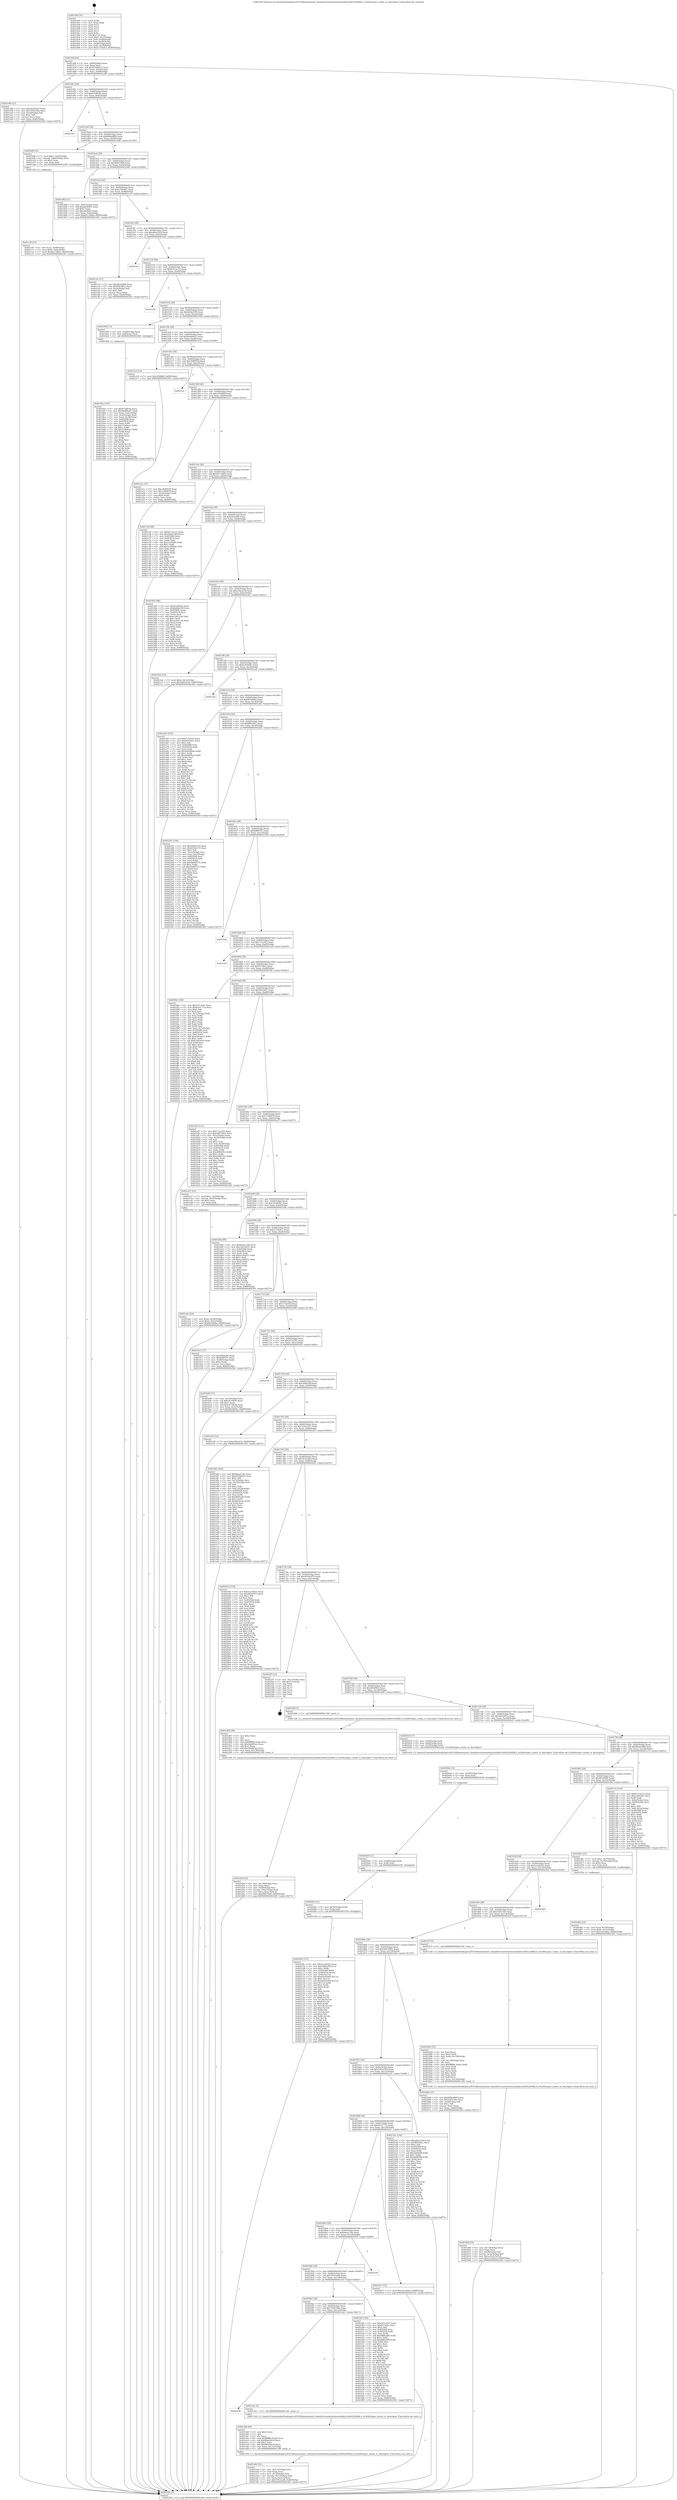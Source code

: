 digraph "0x401440" {
  label = "0x401440 (/mnt/c/Users/mathe/Desktop/tcc/POCII/binaries/extr_linuxdriversnetwirelessralinkrt2x00rt2x00lib.h_rt2x00crypto_create_tx_descriptor_Final-ollvm.out::main(0))"
  labelloc = "t"
  node[shape=record]

  Entry [label="",width=0.3,height=0.3,shape=circle,fillcolor=black,style=filled]
  "0x40146f" [label="{
     0x40146f [29]\l
     | [instrs]\l
     &nbsp;&nbsp;0x40146f \<+3\>: mov -0x80(%rbp),%eax\l
     &nbsp;&nbsp;0x401472 \<+2\>: mov %eax,%ecx\l
     &nbsp;&nbsp;0x401474 \<+6\>: sub $0x85589051,%ecx\l
     &nbsp;&nbsp;0x40147a \<+6\>: mov %eax,-0x84(%rbp)\l
     &nbsp;&nbsp;0x401480 \<+6\>: mov %ecx,-0x88(%rbp)\l
     &nbsp;&nbsp;0x401486 \<+6\>: je 0000000000401e96 \<main+0xa56\>\l
  }"]
  "0x401e96" [label="{
     0x401e96 [27]\l
     | [instrs]\l
     &nbsp;&nbsp;0x401e96 \<+5\>: mov $0x3b34cbd3,%eax\l
     &nbsp;&nbsp;0x401e9b \<+5\>: mov $0x7d5b358a,%ecx\l
     &nbsp;&nbsp;0x401ea0 \<+3\>: mov -0x2d(%rbp),%dl\l
     &nbsp;&nbsp;0x401ea3 \<+3\>: test $0x1,%dl\l
     &nbsp;&nbsp;0x401ea6 \<+3\>: cmovne %ecx,%eax\l
     &nbsp;&nbsp;0x401ea9 \<+3\>: mov %eax,-0x80(%rbp)\l
     &nbsp;&nbsp;0x401eac \<+5\>: jmp 00000000004023b5 \<main+0xf75\>\l
  }"]
  "0x40148c" [label="{
     0x40148c [28]\l
     | [instrs]\l
     &nbsp;&nbsp;0x40148c \<+5\>: jmp 0000000000401491 \<main+0x51\>\l
     &nbsp;&nbsp;0x401491 \<+6\>: mov -0x84(%rbp),%eax\l
     &nbsp;&nbsp;0x401497 \<+5\>: sub $0x87a8fc9a,%eax\l
     &nbsp;&nbsp;0x40149c \<+6\>: mov %eax,-0x8c(%rbp)\l
     &nbsp;&nbsp;0x4014a2 \<+6\>: je 000000000040230c \<main+0xecc\>\l
  }"]
  Exit [label="",width=0.3,height=0.3,shape=circle,fillcolor=black,style=filled,peripheries=2]
  "0x40230c" [label="{
     0x40230c\l
  }", style=dashed]
  "0x4014a8" [label="{
     0x4014a8 [28]\l
     | [instrs]\l
     &nbsp;&nbsp;0x4014a8 \<+5\>: jmp 00000000004014ad \<main+0x6d\>\l
     &nbsp;&nbsp;0x4014ad \<+6\>: mov -0x84(%rbp),%eax\l
     &nbsp;&nbsp;0x4014b3 \<+5\>: sub $0x888ad889,%eax\l
     &nbsp;&nbsp;0x4014b8 \<+6\>: mov %eax,-0x90(%rbp)\l
     &nbsp;&nbsp;0x4014be \<+6\>: je 0000000000401bf8 \<main+0x7b8\>\l
  }"]
  "0x4020fe" [label="{
     0x4020fe [151]\l
     | [instrs]\l
     &nbsp;&nbsp;0x4020fe \<+5\>: mov $0x5ca302b2,%eax\l
     &nbsp;&nbsp;0x402103 \<+5\>: mov $0x30bfe50f,%ecx\l
     &nbsp;&nbsp;0x402108 \<+3\>: mov $0x1,%r8b\l
     &nbsp;&nbsp;0x40210b \<+8\>: mov 0x405068,%r9d\l
     &nbsp;&nbsp;0x402113 \<+8\>: mov 0x405054,%r10d\l
     &nbsp;&nbsp;0x40211b \<+3\>: mov %r9d,%r11d\l
     &nbsp;&nbsp;0x40211e \<+7\>: add $0xb0565944,%r11d\l
     &nbsp;&nbsp;0x402125 \<+4\>: sub $0x1,%r11d\l
     &nbsp;&nbsp;0x402129 \<+7\>: sub $0xb0565944,%r11d\l
     &nbsp;&nbsp;0x402130 \<+4\>: imul %r11d,%r9d\l
     &nbsp;&nbsp;0x402134 \<+4\>: and $0x1,%r9d\l
     &nbsp;&nbsp;0x402138 \<+4\>: cmp $0x0,%r9d\l
     &nbsp;&nbsp;0x40213c \<+3\>: sete %bl\l
     &nbsp;&nbsp;0x40213f \<+4\>: cmp $0xa,%r10d\l
     &nbsp;&nbsp;0x402143 \<+4\>: setl %r14b\l
     &nbsp;&nbsp;0x402147 \<+3\>: mov %bl,%r15b\l
     &nbsp;&nbsp;0x40214a \<+4\>: xor $0xff,%r15b\l
     &nbsp;&nbsp;0x40214e \<+3\>: mov %r14b,%r12b\l
     &nbsp;&nbsp;0x402151 \<+4\>: xor $0xff,%r12b\l
     &nbsp;&nbsp;0x402155 \<+4\>: xor $0x0,%r8b\l
     &nbsp;&nbsp;0x402159 \<+3\>: mov %r15b,%r13b\l
     &nbsp;&nbsp;0x40215c \<+4\>: and $0x0,%r13b\l
     &nbsp;&nbsp;0x402160 \<+3\>: and %r8b,%bl\l
     &nbsp;&nbsp;0x402163 \<+3\>: mov %r12b,%dl\l
     &nbsp;&nbsp;0x402166 \<+3\>: and $0x0,%dl\l
     &nbsp;&nbsp;0x402169 \<+3\>: and %r8b,%r14b\l
     &nbsp;&nbsp;0x40216c \<+3\>: or %bl,%r13b\l
     &nbsp;&nbsp;0x40216f \<+3\>: or %r14b,%dl\l
     &nbsp;&nbsp;0x402172 \<+3\>: xor %dl,%r13b\l
     &nbsp;&nbsp;0x402175 \<+3\>: or %r12b,%r15b\l
     &nbsp;&nbsp;0x402178 \<+4\>: xor $0xff,%r15b\l
     &nbsp;&nbsp;0x40217c \<+4\>: or $0x0,%r8b\l
     &nbsp;&nbsp;0x402180 \<+3\>: and %r8b,%r15b\l
     &nbsp;&nbsp;0x402183 \<+3\>: or %r15b,%r13b\l
     &nbsp;&nbsp;0x402186 \<+4\>: test $0x1,%r13b\l
     &nbsp;&nbsp;0x40218a \<+3\>: cmovne %ecx,%eax\l
     &nbsp;&nbsp;0x40218d \<+3\>: mov %eax,-0x80(%rbp)\l
     &nbsp;&nbsp;0x402190 \<+5\>: jmp 00000000004023b5 \<main+0xf75\>\l
  }"]
  "0x401bf8" [label="{
     0x401bf8 [23]\l
     | [instrs]\l
     &nbsp;&nbsp;0x401bf8 \<+7\>: movl $0x1,-0x60(%rbp)\l
     &nbsp;&nbsp;0x401bff \<+4\>: movslq -0x60(%rbp),%rax\l
     &nbsp;&nbsp;0x401c03 \<+4\>: shl $0x2,%rax\l
     &nbsp;&nbsp;0x401c07 \<+3\>: mov %rax,%rdi\l
     &nbsp;&nbsp;0x401c0a \<+5\>: call 0000000000401050 \<malloc@plt\>\l
     | [calls]\l
     &nbsp;&nbsp;0x401050 \{1\} (unknown)\l
  }"]
  "0x4014c4" [label="{
     0x4014c4 [28]\l
     | [instrs]\l
     &nbsp;&nbsp;0x4014c4 \<+5\>: jmp 00000000004014c9 \<main+0x89\>\l
     &nbsp;&nbsp;0x4014c9 \<+6\>: mov -0x84(%rbp),%eax\l
     &nbsp;&nbsp;0x4014cf \<+5\>: sub $0x8f8279b9,%eax\l
     &nbsp;&nbsp;0x4014d4 \<+6\>: mov %eax,-0x94(%rbp)\l
     &nbsp;&nbsp;0x4014da \<+6\>: je 0000000000401d4d \<main+0x90d\>\l
  }"]
  "0x4020f2" [label="{
     0x4020f2 [12]\l
     | [instrs]\l
     &nbsp;&nbsp;0x4020f2 \<+4\>: mov -0x78(%rbp),%rdx\l
     &nbsp;&nbsp;0x4020f6 \<+3\>: mov %rdx,%rdi\l
     &nbsp;&nbsp;0x4020f9 \<+5\>: call 0000000000401030 \<free@plt\>\l
     | [calls]\l
     &nbsp;&nbsp;0x401030 \{1\} (unknown)\l
  }"]
  "0x401d4d" [label="{
     0x401d4d [31]\l
     | [instrs]\l
     &nbsp;&nbsp;0x401d4d \<+3\>: mov -0x6c(%rbp),%eax\l
     &nbsp;&nbsp;0x401d50 \<+5\>: add $0xa6ef6fe5,%eax\l
     &nbsp;&nbsp;0x401d55 \<+3\>: add $0x1,%eax\l
     &nbsp;&nbsp;0x401d58 \<+5\>: sub $0xa6ef6fe5,%eax\l
     &nbsp;&nbsp;0x401d5d \<+3\>: mov %eax,-0x6c(%rbp)\l
     &nbsp;&nbsp;0x401d60 \<+7\>: movl $0xd411dbb2,-0x80(%rbp)\l
     &nbsp;&nbsp;0x401d67 \<+5\>: jmp 00000000004023b5 \<main+0xf75\>\l
  }"]
  "0x4014e0" [label="{
     0x4014e0 [28]\l
     | [instrs]\l
     &nbsp;&nbsp;0x4014e0 \<+5\>: jmp 00000000004014e5 \<main+0xa5\>\l
     &nbsp;&nbsp;0x4014e5 \<+6\>: mov -0x84(%rbp),%eax\l
     &nbsp;&nbsp;0x4014eb \<+5\>: sub $0xa18fc9d1,%eax\l
     &nbsp;&nbsp;0x4014f0 \<+6\>: mov %eax,-0x98(%rbp)\l
     &nbsp;&nbsp;0x4014f6 \<+6\>: je 0000000000401ce5 \<main+0x8a5\>\l
  }"]
  "0x4020e6" [label="{
     0x4020e6 [12]\l
     | [instrs]\l
     &nbsp;&nbsp;0x4020e6 \<+4\>: mov -0x68(%rbp),%rdx\l
     &nbsp;&nbsp;0x4020ea \<+3\>: mov %rdx,%rdi\l
     &nbsp;&nbsp;0x4020ed \<+5\>: call 0000000000401030 \<free@plt\>\l
     | [calls]\l
     &nbsp;&nbsp;0x401030 \{1\} (unknown)\l
  }"]
  "0x401ce5" [label="{
     0x401ce5 [27]\l
     | [instrs]\l
     &nbsp;&nbsp;0x401ce5 \<+5\>: mov $0x4fce04b8,%eax\l
     &nbsp;&nbsp;0x401cea \<+5\>: mov $0x40b3ff22,%ecx\l
     &nbsp;&nbsp;0x401cef \<+3\>: mov -0x2e(%rbp),%dl\l
     &nbsp;&nbsp;0x401cf2 \<+3\>: test $0x1,%dl\l
     &nbsp;&nbsp;0x401cf5 \<+3\>: cmovne %ecx,%eax\l
     &nbsp;&nbsp;0x401cf8 \<+3\>: mov %eax,-0x80(%rbp)\l
     &nbsp;&nbsp;0x401cfb \<+5\>: jmp 00000000004023b5 \<main+0xf75\>\l
  }"]
  "0x4014fc" [label="{
     0x4014fc [28]\l
     | [instrs]\l
     &nbsp;&nbsp;0x4014fc \<+5\>: jmp 0000000000401501 \<main+0xc1\>\l
     &nbsp;&nbsp;0x401501 \<+6\>: mov -0x84(%rbp),%eax\l
     &nbsp;&nbsp;0x401507 \<+5\>: sub $0xa9be53c9,%eax\l
     &nbsp;&nbsp;0x40150c \<+6\>: mov %eax,-0x9c(%rbp)\l
     &nbsp;&nbsp;0x401512 \<+6\>: je 00000000004023ae \<main+0xf6e\>\l
  }"]
  "0x4020da" [label="{
     0x4020da [12]\l
     | [instrs]\l
     &nbsp;&nbsp;0x4020da \<+4\>: mov -0x58(%rbp),%rdx\l
     &nbsp;&nbsp;0x4020de \<+3\>: mov %rdx,%rdi\l
     &nbsp;&nbsp;0x4020e1 \<+5\>: call 0000000000401030 \<free@plt\>\l
     | [calls]\l
     &nbsp;&nbsp;0x401030 \{1\} (unknown)\l
  }"]
  "0x4023ae" [label="{
     0x4023ae\l
  }", style=dashed]
  "0x401518" [label="{
     0x401518 [28]\l
     | [instrs]\l
     &nbsp;&nbsp;0x401518 \<+5\>: jmp 000000000040151d \<main+0xdd\>\l
     &nbsp;&nbsp;0x40151d \<+6\>: mov -0x84(%rbp),%eax\l
     &nbsp;&nbsp;0x401523 \<+5\>: sub $0xb515ac33,%eax\l
     &nbsp;&nbsp;0x401528 \<+6\>: mov %eax,-0xa0(%rbp)\l
     &nbsp;&nbsp;0x40152e \<+6\>: je 0000000000402334 \<main+0xef4\>\l
  }"]
  "0x401ede" [label="{
     0x401ede [32]\l
     | [instrs]\l
     &nbsp;&nbsp;0x401ede \<+6\>: mov -0x13c(%rbp),%ecx\l
     &nbsp;&nbsp;0x401ee4 \<+3\>: imul %eax,%ecx\l
     &nbsp;&nbsp;0x401ee7 \<+4\>: mov -0x78(%rbp),%rsi\l
     &nbsp;&nbsp;0x401eeb \<+4\>: movslq -0x7c(%rbp),%rdi\l
     &nbsp;&nbsp;0x401eef \<+3\>: mov %ecx,(%rsi,%rdi,4)\l
     &nbsp;&nbsp;0x401ef2 \<+7\>: movl $0x7051ee08,-0x80(%rbp)\l
     &nbsp;&nbsp;0x401ef9 \<+5\>: jmp 00000000004023b5 \<main+0xf75\>\l
  }"]
  "0x402334" [label="{
     0x402334\l
  }", style=dashed]
  "0x401534" [label="{
     0x401534 [28]\l
     | [instrs]\l
     &nbsp;&nbsp;0x401534 \<+5\>: jmp 0000000000401539 \<main+0xf9\>\l
     &nbsp;&nbsp;0x401539 \<+6\>: mov -0x84(%rbp),%eax\l
     &nbsp;&nbsp;0x40153f \<+5\>: sub $0xbbbbc039,%eax\l
     &nbsp;&nbsp;0x401544 \<+6\>: mov %eax,-0xa4(%rbp)\l
     &nbsp;&nbsp;0x40154a \<+6\>: je 000000000040199d \<main+0x55d\>\l
  }"]
  "0x401eb6" [label="{
     0x401eb6 [40]\l
     | [instrs]\l
     &nbsp;&nbsp;0x401eb6 \<+5\>: mov $0x2,%ecx\l
     &nbsp;&nbsp;0x401ebb \<+1\>: cltd\l
     &nbsp;&nbsp;0x401ebc \<+2\>: idiv %ecx\l
     &nbsp;&nbsp;0x401ebe \<+6\>: imul $0xfffffffe,%edx,%ecx\l
     &nbsp;&nbsp;0x401ec4 \<+6\>: sub $0x98ed2618,%ecx\l
     &nbsp;&nbsp;0x401eca \<+3\>: add $0x1,%ecx\l
     &nbsp;&nbsp;0x401ecd \<+6\>: add $0x98ed2618,%ecx\l
     &nbsp;&nbsp;0x401ed3 \<+6\>: mov %ecx,-0x13c(%rbp)\l
     &nbsp;&nbsp;0x401ed9 \<+5\>: call 0000000000401160 \<next_i\>\l
     | [calls]\l
     &nbsp;&nbsp;0x401160 \{1\} (/mnt/c/Users/mathe/Desktop/tcc/POCII/binaries/extr_linuxdriversnetwirelessralinkrt2x00rt2x00lib.h_rt2x00crypto_create_tx_descriptor_Final-ollvm.out::next_i)\l
  }"]
  "0x40199d" [label="{
     0x40199d [13]\l
     | [instrs]\l
     &nbsp;&nbsp;0x40199d \<+4\>: mov -0x48(%rbp),%rax\l
     &nbsp;&nbsp;0x4019a1 \<+4\>: mov 0x8(%rax),%rdi\l
     &nbsp;&nbsp;0x4019a5 \<+5\>: call 0000000000401060 \<atoi@plt\>\l
     | [calls]\l
     &nbsp;&nbsp;0x401060 \{1\} (unknown)\l
  }"]
  "0x401550" [label="{
     0x401550 [28]\l
     | [instrs]\l
     &nbsp;&nbsp;0x401550 \<+5\>: jmp 0000000000401555 \<main+0x115\>\l
     &nbsp;&nbsp;0x401555 \<+6\>: mov -0x84(%rbp),%eax\l
     &nbsp;&nbsp;0x40155b \<+5\>: sub $0xbbdd9ed7,%eax\l
     &nbsp;&nbsp;0x401560 \<+6\>: mov %eax,-0xa8(%rbp)\l
     &nbsp;&nbsp;0x401566 \<+6\>: je 0000000000401a10 \<main+0x5d0\>\l
  }"]
  "0x401908" [label="{
     0x401908\l
  }", style=dashed]
  "0x401a10" [label="{
     0x401a10 [12]\l
     | [instrs]\l
     &nbsp;&nbsp;0x401a10 \<+7\>: movl $0xcf2fd8bf,-0x80(%rbp)\l
     &nbsp;&nbsp;0x401a17 \<+5\>: jmp 00000000004023b5 \<main+0xf75\>\l
  }"]
  "0x40156c" [label="{
     0x40156c [28]\l
     | [instrs]\l
     &nbsp;&nbsp;0x40156c \<+5\>: jmp 0000000000401571 \<main+0x131\>\l
     &nbsp;&nbsp;0x401571 \<+6\>: mov -0x84(%rbp),%eax\l
     &nbsp;&nbsp;0x401577 \<+5\>: sub $0xc8df0928,%eax\l
     &nbsp;&nbsp;0x40157c \<+6\>: mov %eax,-0xac(%rbp)\l
     &nbsp;&nbsp;0x401582 \<+6\>: je 00000000004021a1 \<main+0xd61\>\l
  }"]
  "0x401eb1" [label="{
     0x401eb1 [5]\l
     | [instrs]\l
     &nbsp;&nbsp;0x401eb1 \<+5\>: call 0000000000401160 \<next_i\>\l
     | [calls]\l
     &nbsp;&nbsp;0x401160 \{1\} (/mnt/c/Users/mathe/Desktop/tcc/POCII/binaries/extr_linuxdriversnetwirelessralinkrt2x00rt2x00lib.h_rt2x00crypto_create_tx_descriptor_Final-ollvm.out::next_i)\l
  }"]
  "0x4021a1" [label="{
     0x4021a1\l
  }", style=dashed]
  "0x401588" [label="{
     0x401588 [28]\l
     | [instrs]\l
     &nbsp;&nbsp;0x401588 \<+5\>: jmp 000000000040158d \<main+0x14d\>\l
     &nbsp;&nbsp;0x40158d \<+6\>: mov -0x84(%rbp),%eax\l
     &nbsp;&nbsp;0x401593 \<+5\>: sub $0xcf2fd8bf,%eax\l
     &nbsp;&nbsp;0x401598 \<+6\>: mov %eax,-0xb0(%rbp)\l
     &nbsp;&nbsp;0x40159e \<+6\>: je 0000000000401a1c \<main+0x5dc\>\l
  }"]
  "0x4018ec" [label="{
     0x4018ec [28]\l
     | [instrs]\l
     &nbsp;&nbsp;0x4018ec \<+5\>: jmp 00000000004018f1 \<main+0x4b1\>\l
     &nbsp;&nbsp;0x4018f1 \<+6\>: mov -0x84(%rbp),%eax\l
     &nbsp;&nbsp;0x4018f7 \<+5\>: sub $0x7d5b358a,%eax\l
     &nbsp;&nbsp;0x4018fc \<+6\>: mov %eax,-0x12c(%rbp)\l
     &nbsp;&nbsp;0x401902 \<+6\>: je 0000000000401eb1 \<main+0xa71\>\l
  }"]
  "0x401a1c" [label="{
     0x401a1c [27]\l
     | [instrs]\l
     &nbsp;&nbsp;0x401a1c \<+5\>: mov $0xc8df0928,%eax\l
     &nbsp;&nbsp;0x401a21 \<+5\>: mov $0x1500f03f,%ecx\l
     &nbsp;&nbsp;0x401a26 \<+3\>: mov -0x34(%rbp),%edx\l
     &nbsp;&nbsp;0x401a29 \<+3\>: cmp $0x0,%edx\l
     &nbsp;&nbsp;0x401a2c \<+3\>: cmove %ecx,%eax\l
     &nbsp;&nbsp;0x401a2f \<+3\>: mov %eax,-0x80(%rbp)\l
     &nbsp;&nbsp;0x401a32 \<+5\>: jmp 00000000004023b5 \<main+0xf75\>\l
  }"]
  "0x4015a4" [label="{
     0x4015a4 [28]\l
     | [instrs]\l
     &nbsp;&nbsp;0x4015a4 \<+5\>: jmp 00000000004015a9 \<main+0x169\>\l
     &nbsp;&nbsp;0x4015a9 \<+6\>: mov -0x84(%rbp),%eax\l
     &nbsp;&nbsp;0x4015af \<+5\>: sub $0xd411dbb2,%eax\l
     &nbsp;&nbsp;0x4015b4 \<+6\>: mov %eax,-0xb4(%rbp)\l
     &nbsp;&nbsp;0x4015ba \<+6\>: je 0000000000401c26 \<main+0x7e6\>\l
  }"]
  "0x401efe" [label="{
     0x401efe [144]\l
     | [instrs]\l
     &nbsp;&nbsp;0x401efe \<+5\>: mov $0x2d7c55f1,%eax\l
     &nbsp;&nbsp;0x401f03 \<+5\>: mov $0x817df2e,%ecx\l
     &nbsp;&nbsp;0x401f08 \<+2\>: mov $0x1,%dl\l
     &nbsp;&nbsp;0x401f0a \<+7\>: mov 0x405068,%esi\l
     &nbsp;&nbsp;0x401f11 \<+7\>: mov 0x405054,%edi\l
     &nbsp;&nbsp;0x401f18 \<+3\>: mov %esi,%r8d\l
     &nbsp;&nbsp;0x401f1b \<+7\>: add $0x68f6cd06,%r8d\l
     &nbsp;&nbsp;0x401f22 \<+4\>: sub $0x1,%r8d\l
     &nbsp;&nbsp;0x401f26 \<+7\>: sub $0x68f6cd06,%r8d\l
     &nbsp;&nbsp;0x401f2d \<+4\>: imul %r8d,%esi\l
     &nbsp;&nbsp;0x401f31 \<+3\>: and $0x1,%esi\l
     &nbsp;&nbsp;0x401f34 \<+3\>: cmp $0x0,%esi\l
     &nbsp;&nbsp;0x401f37 \<+4\>: sete %r9b\l
     &nbsp;&nbsp;0x401f3b \<+3\>: cmp $0xa,%edi\l
     &nbsp;&nbsp;0x401f3e \<+4\>: setl %r10b\l
     &nbsp;&nbsp;0x401f42 \<+3\>: mov %r9b,%r11b\l
     &nbsp;&nbsp;0x401f45 \<+4\>: xor $0xff,%r11b\l
     &nbsp;&nbsp;0x401f49 \<+3\>: mov %r10b,%bl\l
     &nbsp;&nbsp;0x401f4c \<+3\>: xor $0xff,%bl\l
     &nbsp;&nbsp;0x401f4f \<+3\>: xor $0x1,%dl\l
     &nbsp;&nbsp;0x401f52 \<+3\>: mov %r11b,%r14b\l
     &nbsp;&nbsp;0x401f55 \<+4\>: and $0xff,%r14b\l
     &nbsp;&nbsp;0x401f59 \<+3\>: and %dl,%r9b\l
     &nbsp;&nbsp;0x401f5c \<+3\>: mov %bl,%r15b\l
     &nbsp;&nbsp;0x401f5f \<+4\>: and $0xff,%r15b\l
     &nbsp;&nbsp;0x401f63 \<+3\>: and %dl,%r10b\l
     &nbsp;&nbsp;0x401f66 \<+3\>: or %r9b,%r14b\l
     &nbsp;&nbsp;0x401f69 \<+3\>: or %r10b,%r15b\l
     &nbsp;&nbsp;0x401f6c \<+3\>: xor %r15b,%r14b\l
     &nbsp;&nbsp;0x401f6f \<+3\>: or %bl,%r11b\l
     &nbsp;&nbsp;0x401f72 \<+4\>: xor $0xff,%r11b\l
     &nbsp;&nbsp;0x401f76 \<+3\>: or $0x1,%dl\l
     &nbsp;&nbsp;0x401f79 \<+3\>: and %dl,%r11b\l
     &nbsp;&nbsp;0x401f7c \<+3\>: or %r11b,%r14b\l
     &nbsp;&nbsp;0x401f7f \<+4\>: test $0x1,%r14b\l
     &nbsp;&nbsp;0x401f83 \<+3\>: cmovne %ecx,%eax\l
     &nbsp;&nbsp;0x401f86 \<+3\>: mov %eax,-0x80(%rbp)\l
     &nbsp;&nbsp;0x401f89 \<+5\>: jmp 00000000004023b5 \<main+0xf75\>\l
  }"]
  "0x401c26" [label="{
     0x401c26 [88]\l
     | [instrs]\l
     &nbsp;&nbsp;0x401c26 \<+5\>: mov $0xb515ac33,%eax\l
     &nbsp;&nbsp;0x401c2b \<+5\>: mov $0x4beb1689,%ecx\l
     &nbsp;&nbsp;0x401c30 \<+7\>: mov 0x405068,%edx\l
     &nbsp;&nbsp;0x401c37 \<+7\>: mov 0x405054,%esi\l
     &nbsp;&nbsp;0x401c3e \<+2\>: mov %edx,%edi\l
     &nbsp;&nbsp;0x401c40 \<+6\>: sub $0x1e2fbb8a,%edi\l
     &nbsp;&nbsp;0x401c46 \<+3\>: sub $0x1,%edi\l
     &nbsp;&nbsp;0x401c49 \<+6\>: add $0x1e2fbb8a,%edi\l
     &nbsp;&nbsp;0x401c4f \<+3\>: imul %edi,%edx\l
     &nbsp;&nbsp;0x401c52 \<+3\>: and $0x1,%edx\l
     &nbsp;&nbsp;0x401c55 \<+3\>: cmp $0x0,%edx\l
     &nbsp;&nbsp;0x401c58 \<+4\>: sete %r8b\l
     &nbsp;&nbsp;0x401c5c \<+3\>: cmp $0xa,%esi\l
     &nbsp;&nbsp;0x401c5f \<+4\>: setl %r9b\l
     &nbsp;&nbsp;0x401c63 \<+3\>: mov %r8b,%r10b\l
     &nbsp;&nbsp;0x401c66 \<+3\>: and %r9b,%r10b\l
     &nbsp;&nbsp;0x401c69 \<+3\>: xor %r9b,%r8b\l
     &nbsp;&nbsp;0x401c6c \<+3\>: or %r8b,%r10b\l
     &nbsp;&nbsp;0x401c6f \<+4\>: test $0x1,%r10b\l
     &nbsp;&nbsp;0x401c73 \<+3\>: cmovne %ecx,%eax\l
     &nbsp;&nbsp;0x401c76 \<+3\>: mov %eax,-0x80(%rbp)\l
     &nbsp;&nbsp;0x401c79 \<+5\>: jmp 00000000004023b5 \<main+0xf75\>\l
  }"]
  "0x4015c0" [label="{
     0x4015c0 [28]\l
     | [instrs]\l
     &nbsp;&nbsp;0x4015c0 \<+5\>: jmp 00000000004015c5 \<main+0x185\>\l
     &nbsp;&nbsp;0x4015c5 \<+6\>: mov -0x84(%rbp),%eax\l
     &nbsp;&nbsp;0x4015cb \<+5\>: sub $0xd4f2af46,%eax\l
     &nbsp;&nbsp;0x4015d0 \<+6\>: mov %eax,-0xb8(%rbp)\l
     &nbsp;&nbsp;0x4015d6 \<+6\>: je 0000000000401945 \<main+0x505\>\l
  }"]
  "0x4018d0" [label="{
     0x4018d0 [28]\l
     | [instrs]\l
     &nbsp;&nbsp;0x4018d0 \<+5\>: jmp 00000000004018d5 \<main+0x495\>\l
     &nbsp;&nbsp;0x4018d5 \<+6\>: mov -0x84(%rbp),%eax\l
     &nbsp;&nbsp;0x4018db \<+5\>: sub $0x7051ee08,%eax\l
     &nbsp;&nbsp;0x4018e0 \<+6\>: mov %eax,-0x128(%rbp)\l
     &nbsp;&nbsp;0x4018e6 \<+6\>: je 0000000000401efe \<main+0xabe\>\l
  }"]
  "0x401945" [label="{
     0x401945 [88]\l
     | [instrs]\l
     &nbsp;&nbsp;0x401945 \<+5\>: mov $0x87a8fc9a,%eax\l
     &nbsp;&nbsp;0x40194a \<+5\>: mov $0xbbbbc039,%ecx\l
     &nbsp;&nbsp;0x40194f \<+7\>: mov 0x405068,%edx\l
     &nbsp;&nbsp;0x401956 \<+7\>: mov 0x405054,%esi\l
     &nbsp;&nbsp;0x40195d \<+2\>: mov %edx,%edi\l
     &nbsp;&nbsp;0x40195f \<+6\>: add $0xe1d411eb,%edi\l
     &nbsp;&nbsp;0x401965 \<+3\>: sub $0x1,%edi\l
     &nbsp;&nbsp;0x401968 \<+6\>: sub $0xe1d411eb,%edi\l
     &nbsp;&nbsp;0x40196e \<+3\>: imul %edi,%edx\l
     &nbsp;&nbsp;0x401971 \<+3\>: and $0x1,%edx\l
     &nbsp;&nbsp;0x401974 \<+3\>: cmp $0x0,%edx\l
     &nbsp;&nbsp;0x401977 \<+4\>: sete %r8b\l
     &nbsp;&nbsp;0x40197b \<+3\>: cmp $0xa,%esi\l
     &nbsp;&nbsp;0x40197e \<+4\>: setl %r9b\l
     &nbsp;&nbsp;0x401982 \<+3\>: mov %r8b,%r10b\l
     &nbsp;&nbsp;0x401985 \<+3\>: and %r9b,%r10b\l
     &nbsp;&nbsp;0x401988 \<+3\>: xor %r9b,%r8b\l
     &nbsp;&nbsp;0x40198b \<+3\>: or %r8b,%r10b\l
     &nbsp;&nbsp;0x40198e \<+4\>: test $0x1,%r10b\l
     &nbsp;&nbsp;0x401992 \<+3\>: cmovne %ecx,%eax\l
     &nbsp;&nbsp;0x401995 \<+3\>: mov %eax,-0x80(%rbp)\l
     &nbsp;&nbsp;0x401998 \<+5\>: jmp 00000000004023b5 \<main+0xf75\>\l
  }"]
  "0x4015dc" [label="{
     0x4015dc [28]\l
     | [instrs]\l
     &nbsp;&nbsp;0x4015dc \<+5\>: jmp 00000000004015e1 \<main+0x1a1\>\l
     &nbsp;&nbsp;0x4015e1 \<+6\>: mov -0x84(%rbp),%eax\l
     &nbsp;&nbsp;0x4015e7 \<+5\>: sub $0xe29ea21b,%eax\l
     &nbsp;&nbsp;0x4015ec \<+6\>: mov %eax,-0xbc(%rbp)\l
     &nbsp;&nbsp;0x4015f2 \<+6\>: je 00000000004021be \<main+0xd7e\>\l
  }"]
  "0x402340" [label="{
     0x402340\l
  }", style=dashed]
  "0x4021be" [label="{
     0x4021be [19]\l
     | [instrs]\l
     &nbsp;&nbsp;0x4021be \<+7\>: movl $0x0,-0x3c(%rbp)\l
     &nbsp;&nbsp;0x4021c5 \<+7\>: movl $0x5e83a55d,-0x80(%rbp)\l
     &nbsp;&nbsp;0x4021cc \<+5\>: jmp 00000000004023b5 \<main+0xf75\>\l
  }"]
  "0x4015f8" [label="{
     0x4015f8 [28]\l
     | [instrs]\l
     &nbsp;&nbsp;0x4015f8 \<+5\>: jmp 00000000004015fd \<main+0x1bd\>\l
     &nbsp;&nbsp;0x4015fd \<+6\>: mov -0x84(%rbp),%eax\l
     &nbsp;&nbsp;0x401603 \<+5\>: sub $0xe345b0fc,%eax\l
     &nbsp;&nbsp;0x401608 \<+6\>: mov %eax,-0xc0(%rbp)\l
     &nbsp;&nbsp;0x40160e \<+6\>: je 00000000004021ad \<main+0xd6d\>\l
  }"]
  "0x4018b4" [label="{
     0x4018b4 [28]\l
     | [instrs]\l
     &nbsp;&nbsp;0x4018b4 \<+5\>: jmp 00000000004018b9 \<main+0x479\>\l
     &nbsp;&nbsp;0x4018b9 \<+6\>: mov -0x84(%rbp),%eax\l
     &nbsp;&nbsp;0x4018bf \<+5\>: sub $0x6aea118a,%eax\l
     &nbsp;&nbsp;0x4018c4 \<+6\>: mov %eax,-0x124(%rbp)\l
     &nbsp;&nbsp;0x4018ca \<+6\>: je 0000000000402340 \<main+0xf00\>\l
  }"]
  "0x4021ad" [label="{
     0x4021ad\l
  }", style=dashed]
  "0x401614" [label="{
     0x401614 [28]\l
     | [instrs]\l
     &nbsp;&nbsp;0x401614 \<+5\>: jmp 0000000000401619 \<main+0x1d9\>\l
     &nbsp;&nbsp;0x401619 \<+6\>: mov -0x84(%rbp),%eax\l
     &nbsp;&nbsp;0x40161f \<+5\>: sub $0xf81b60be,%eax\l
     &nbsp;&nbsp;0x401624 \<+6\>: mov %eax,-0xc4(%rbp)\l
     &nbsp;&nbsp;0x40162a \<+6\>: je 0000000000401a65 \<main+0x625\>\l
  }"]
  "0x402037" [label="{
     0x402037 [12]\l
     | [instrs]\l
     &nbsp;&nbsp;0x402037 \<+7\>: movl $0x1fe24db2,-0x80(%rbp)\l
     &nbsp;&nbsp;0x40203e \<+5\>: jmp 00000000004023b5 \<main+0xf75\>\l
  }"]
  "0x401a65" [label="{
     0x401a65 [144]\l
     | [instrs]\l
     &nbsp;&nbsp;0x401a65 \<+5\>: mov $0x731a303,%eax\l
     &nbsp;&nbsp;0x401a6a \<+5\>: mov $0x99e3941,%ecx\l
     &nbsp;&nbsp;0x401a6f \<+2\>: mov $0x1,%dl\l
     &nbsp;&nbsp;0x401a71 \<+7\>: mov 0x405068,%esi\l
     &nbsp;&nbsp;0x401a78 \<+7\>: mov 0x405054,%edi\l
     &nbsp;&nbsp;0x401a7f \<+3\>: mov %esi,%r8d\l
     &nbsp;&nbsp;0x401a82 \<+7\>: add $0x494906ae,%r8d\l
     &nbsp;&nbsp;0x401a89 \<+4\>: sub $0x1,%r8d\l
     &nbsp;&nbsp;0x401a8d \<+7\>: sub $0x494906ae,%r8d\l
     &nbsp;&nbsp;0x401a94 \<+4\>: imul %r8d,%esi\l
     &nbsp;&nbsp;0x401a98 \<+3\>: and $0x1,%esi\l
     &nbsp;&nbsp;0x401a9b \<+3\>: cmp $0x0,%esi\l
     &nbsp;&nbsp;0x401a9e \<+4\>: sete %r9b\l
     &nbsp;&nbsp;0x401aa2 \<+3\>: cmp $0xa,%edi\l
     &nbsp;&nbsp;0x401aa5 \<+4\>: setl %r10b\l
     &nbsp;&nbsp;0x401aa9 \<+3\>: mov %r9b,%r11b\l
     &nbsp;&nbsp;0x401aac \<+4\>: xor $0xff,%r11b\l
     &nbsp;&nbsp;0x401ab0 \<+3\>: mov %r10b,%bl\l
     &nbsp;&nbsp;0x401ab3 \<+3\>: xor $0xff,%bl\l
     &nbsp;&nbsp;0x401ab6 \<+3\>: xor $0x1,%dl\l
     &nbsp;&nbsp;0x401ab9 \<+3\>: mov %r11b,%r14b\l
     &nbsp;&nbsp;0x401abc \<+4\>: and $0xff,%r14b\l
     &nbsp;&nbsp;0x401ac0 \<+3\>: and %dl,%r9b\l
     &nbsp;&nbsp;0x401ac3 \<+3\>: mov %bl,%r15b\l
     &nbsp;&nbsp;0x401ac6 \<+4\>: and $0xff,%r15b\l
     &nbsp;&nbsp;0x401aca \<+3\>: and %dl,%r10b\l
     &nbsp;&nbsp;0x401acd \<+3\>: or %r9b,%r14b\l
     &nbsp;&nbsp;0x401ad0 \<+3\>: or %r10b,%r15b\l
     &nbsp;&nbsp;0x401ad3 \<+3\>: xor %r15b,%r14b\l
     &nbsp;&nbsp;0x401ad6 \<+3\>: or %bl,%r11b\l
     &nbsp;&nbsp;0x401ad9 \<+4\>: xor $0xff,%r11b\l
     &nbsp;&nbsp;0x401add \<+3\>: or $0x1,%dl\l
     &nbsp;&nbsp;0x401ae0 \<+3\>: and %dl,%r11b\l
     &nbsp;&nbsp;0x401ae3 \<+3\>: or %r11b,%r14b\l
     &nbsp;&nbsp;0x401ae6 \<+4\>: test $0x1,%r14b\l
     &nbsp;&nbsp;0x401aea \<+3\>: cmovne %ecx,%eax\l
     &nbsp;&nbsp;0x401aed \<+3\>: mov %eax,-0x80(%rbp)\l
     &nbsp;&nbsp;0x401af0 \<+5\>: jmp 00000000004023b5 \<main+0xf75\>\l
  }"]
  "0x401630" [label="{
     0x401630 [28]\l
     | [instrs]\l
     &nbsp;&nbsp;0x401630 \<+5\>: jmp 0000000000401635 \<main+0x1f5\>\l
     &nbsp;&nbsp;0x401635 \<+6\>: mov -0x84(%rbp),%eax\l
     &nbsp;&nbsp;0x40163b \<+5\>: sub $0xff9428e2,%eax\l
     &nbsp;&nbsp;0x401640 \<+6\>: mov %eax,-0xc8(%rbp)\l
     &nbsp;&nbsp;0x401646 \<+6\>: je 0000000000402261 \<main+0xe21\>\l
  }"]
  "0x401898" [label="{
     0x401898 [28]\l
     | [instrs]\l
     &nbsp;&nbsp;0x401898 \<+5\>: jmp 000000000040189d \<main+0x45d\>\l
     &nbsp;&nbsp;0x40189d \<+6\>: mov -0x84(%rbp),%eax\l
     &nbsp;&nbsp;0x4018a3 \<+5\>: sub $0x65ce777e,%eax\l
     &nbsp;&nbsp;0x4018a8 \<+6\>: mov %eax,-0x120(%rbp)\l
     &nbsp;&nbsp;0x4018ae \<+6\>: je 0000000000402037 \<main+0xbf7\>\l
  }"]
  "0x402261" [label="{
     0x402261 [150]\l
     | [instrs]\l
     &nbsp;&nbsp;0x402261 \<+5\>: mov $0xa9be53c9,%eax\l
     &nbsp;&nbsp;0x402266 \<+5\>: mov $0x4018e570,%ecx\l
     &nbsp;&nbsp;0x40226b \<+2\>: mov $0x1,%dl\l
     &nbsp;&nbsp;0x40226d \<+3\>: mov -0x3c(%rbp),%esi\l
     &nbsp;&nbsp;0x402270 \<+3\>: mov %esi,-0x2c(%rbp)\l
     &nbsp;&nbsp;0x402273 \<+7\>: mov 0x405068,%esi\l
     &nbsp;&nbsp;0x40227a \<+7\>: mov 0x405054,%edi\l
     &nbsp;&nbsp;0x402281 \<+3\>: mov %esi,%r8d\l
     &nbsp;&nbsp;0x402284 \<+7\>: add $0x44b00572,%r8d\l
     &nbsp;&nbsp;0x40228b \<+4\>: sub $0x1,%r8d\l
     &nbsp;&nbsp;0x40228f \<+7\>: sub $0x44b00572,%r8d\l
     &nbsp;&nbsp;0x402296 \<+4\>: imul %r8d,%esi\l
     &nbsp;&nbsp;0x40229a \<+3\>: and $0x1,%esi\l
     &nbsp;&nbsp;0x40229d \<+3\>: cmp $0x0,%esi\l
     &nbsp;&nbsp;0x4022a0 \<+4\>: sete %r9b\l
     &nbsp;&nbsp;0x4022a4 \<+3\>: cmp $0xa,%edi\l
     &nbsp;&nbsp;0x4022a7 \<+4\>: setl %r10b\l
     &nbsp;&nbsp;0x4022ab \<+3\>: mov %r9b,%r11b\l
     &nbsp;&nbsp;0x4022ae \<+4\>: xor $0xff,%r11b\l
     &nbsp;&nbsp;0x4022b2 \<+3\>: mov %r10b,%bl\l
     &nbsp;&nbsp;0x4022b5 \<+3\>: xor $0xff,%bl\l
     &nbsp;&nbsp;0x4022b8 \<+3\>: xor $0x0,%dl\l
     &nbsp;&nbsp;0x4022bb \<+3\>: mov %r11b,%r14b\l
     &nbsp;&nbsp;0x4022be \<+4\>: and $0x0,%r14b\l
     &nbsp;&nbsp;0x4022c2 \<+3\>: and %dl,%r9b\l
     &nbsp;&nbsp;0x4022c5 \<+3\>: mov %bl,%r15b\l
     &nbsp;&nbsp;0x4022c8 \<+4\>: and $0x0,%r15b\l
     &nbsp;&nbsp;0x4022cc \<+3\>: and %dl,%r10b\l
     &nbsp;&nbsp;0x4022cf \<+3\>: or %r9b,%r14b\l
     &nbsp;&nbsp;0x4022d2 \<+3\>: or %r10b,%r15b\l
     &nbsp;&nbsp;0x4022d5 \<+3\>: xor %r15b,%r14b\l
     &nbsp;&nbsp;0x4022d8 \<+3\>: or %bl,%r11b\l
     &nbsp;&nbsp;0x4022db \<+4\>: xor $0xff,%r11b\l
     &nbsp;&nbsp;0x4022df \<+3\>: or $0x0,%dl\l
     &nbsp;&nbsp;0x4022e2 \<+3\>: and %dl,%r11b\l
     &nbsp;&nbsp;0x4022e5 \<+3\>: or %r11b,%r14b\l
     &nbsp;&nbsp;0x4022e8 \<+4\>: test $0x1,%r14b\l
     &nbsp;&nbsp;0x4022ec \<+3\>: cmovne %ecx,%eax\l
     &nbsp;&nbsp;0x4022ef \<+3\>: mov %eax,-0x80(%rbp)\l
     &nbsp;&nbsp;0x4022f2 \<+5\>: jmp 00000000004023b5 \<main+0xf75\>\l
  }"]
  "0x40164c" [label="{
     0x40164c [28]\l
     | [instrs]\l
     &nbsp;&nbsp;0x40164c \<+5\>: jmp 0000000000401651 \<main+0x211\>\l
     &nbsp;&nbsp;0x401651 \<+6\>: mov -0x84(%rbp),%eax\l
     &nbsp;&nbsp;0x401657 \<+5\>: sub $0x6d98701,%eax\l
     &nbsp;&nbsp;0x40165c \<+6\>: mov %eax,-0xcc(%rbp)\l
     &nbsp;&nbsp;0x401662 \<+6\>: je 000000000040192d \<main+0x4ed\>\l
  }"]
  "0x4021d1" [label="{
     0x4021d1 [144]\l
     | [instrs]\l
     &nbsp;&nbsp;0x4021d1 \<+5\>: mov $0xa9be53c9,%eax\l
     &nbsp;&nbsp;0x4021d6 \<+5\>: mov $0xff9428e2,%ecx\l
     &nbsp;&nbsp;0x4021db \<+2\>: mov $0x1,%dl\l
     &nbsp;&nbsp;0x4021dd \<+7\>: mov 0x405068,%esi\l
     &nbsp;&nbsp;0x4021e4 \<+7\>: mov 0x405054,%edi\l
     &nbsp;&nbsp;0x4021eb \<+3\>: mov %esi,%r8d\l
     &nbsp;&nbsp;0x4021ee \<+7\>: sub $0xabf00dff,%r8d\l
     &nbsp;&nbsp;0x4021f5 \<+4\>: sub $0x1,%r8d\l
     &nbsp;&nbsp;0x4021f9 \<+7\>: add $0xabf00dff,%r8d\l
     &nbsp;&nbsp;0x402200 \<+4\>: imul %r8d,%esi\l
     &nbsp;&nbsp;0x402204 \<+3\>: and $0x1,%esi\l
     &nbsp;&nbsp;0x402207 \<+3\>: cmp $0x0,%esi\l
     &nbsp;&nbsp;0x40220a \<+4\>: sete %r9b\l
     &nbsp;&nbsp;0x40220e \<+3\>: cmp $0xa,%edi\l
     &nbsp;&nbsp;0x402211 \<+4\>: setl %r10b\l
     &nbsp;&nbsp;0x402215 \<+3\>: mov %r9b,%r11b\l
     &nbsp;&nbsp;0x402218 \<+4\>: xor $0xff,%r11b\l
     &nbsp;&nbsp;0x40221c \<+3\>: mov %r10b,%bl\l
     &nbsp;&nbsp;0x40221f \<+3\>: xor $0xff,%bl\l
     &nbsp;&nbsp;0x402222 \<+3\>: xor $0x0,%dl\l
     &nbsp;&nbsp;0x402225 \<+3\>: mov %r11b,%r14b\l
     &nbsp;&nbsp;0x402228 \<+4\>: and $0x0,%r14b\l
     &nbsp;&nbsp;0x40222c \<+3\>: and %dl,%r9b\l
     &nbsp;&nbsp;0x40222f \<+3\>: mov %bl,%r15b\l
     &nbsp;&nbsp;0x402232 \<+4\>: and $0x0,%r15b\l
     &nbsp;&nbsp;0x402236 \<+3\>: and %dl,%r10b\l
     &nbsp;&nbsp;0x402239 \<+3\>: or %r9b,%r14b\l
     &nbsp;&nbsp;0x40223c \<+3\>: or %r10b,%r15b\l
     &nbsp;&nbsp;0x40223f \<+3\>: xor %r15b,%r14b\l
     &nbsp;&nbsp;0x402242 \<+3\>: or %bl,%r11b\l
     &nbsp;&nbsp;0x402245 \<+4\>: xor $0xff,%r11b\l
     &nbsp;&nbsp;0x402249 \<+3\>: or $0x0,%dl\l
     &nbsp;&nbsp;0x40224c \<+3\>: and %dl,%r11b\l
     &nbsp;&nbsp;0x40224f \<+3\>: or %r11b,%r14b\l
     &nbsp;&nbsp;0x402252 \<+4\>: test $0x1,%r14b\l
     &nbsp;&nbsp;0x402256 \<+3\>: cmovne %ecx,%eax\l
     &nbsp;&nbsp;0x402259 \<+3\>: mov %eax,-0x80(%rbp)\l
     &nbsp;&nbsp;0x40225c \<+5\>: jmp 00000000004023b5 \<main+0xf75\>\l
  }"]
  "0x40192d" [label="{
     0x40192d\l
  }", style=dashed]
  "0x401668" [label="{
     0x401668 [28]\l
     | [instrs]\l
     &nbsp;&nbsp;0x401668 \<+5\>: jmp 000000000040166d \<main+0x22d\>\l
     &nbsp;&nbsp;0x40166d \<+6\>: mov -0x84(%rbp),%eax\l
     &nbsp;&nbsp;0x401673 \<+5\>: sub $0x731a303,%eax\l
     &nbsp;&nbsp;0x401678 \<+6\>: mov %eax,-0xd0(%rbp)\l
     &nbsp;&nbsp;0x40167e \<+6\>: je 0000000000402328 \<main+0xee8\>\l
  }"]
  "0x401d83" [label="{
     0x401d83 [23]\l
     | [instrs]\l
     &nbsp;&nbsp;0x401d83 \<+4\>: mov %rax,-0x78(%rbp)\l
     &nbsp;&nbsp;0x401d87 \<+7\>: movl $0x0,-0x7c(%rbp)\l
     &nbsp;&nbsp;0x401d8e \<+7\>: movl $0x1fe24db2,-0x80(%rbp)\l
     &nbsp;&nbsp;0x401d95 \<+5\>: jmp 00000000004023b5 \<main+0xf75\>\l
  }"]
  "0x402328" [label="{
     0x402328\l
  }", style=dashed]
  "0x401684" [label="{
     0x401684 [28]\l
     | [instrs]\l
     &nbsp;&nbsp;0x401684 \<+5\>: jmp 0000000000401689 \<main+0x249\>\l
     &nbsp;&nbsp;0x401689 \<+6\>: mov -0x84(%rbp),%eax\l
     &nbsp;&nbsp;0x40168f \<+5\>: sub $0x817df2e,%eax\l
     &nbsp;&nbsp;0x401694 \<+6\>: mov %eax,-0xd4(%rbp)\l
     &nbsp;&nbsp;0x40169a \<+6\>: je 0000000000401f8e \<main+0xb4e\>\l
  }"]
  "0x401d2d" [label="{
     0x401d2d [32]\l
     | [instrs]\l
     &nbsp;&nbsp;0x401d2d \<+6\>: mov -0x138(%rbp),%ecx\l
     &nbsp;&nbsp;0x401d33 \<+3\>: imul %eax,%ecx\l
     &nbsp;&nbsp;0x401d36 \<+4\>: mov -0x68(%rbp),%rsi\l
     &nbsp;&nbsp;0x401d3a \<+4\>: movslq -0x6c(%rbp),%rdi\l
     &nbsp;&nbsp;0x401d3e \<+3\>: mov %ecx,(%rsi,%rdi,4)\l
     &nbsp;&nbsp;0x401d41 \<+7\>: movl $0x8f8279b9,-0x80(%rbp)\l
     &nbsp;&nbsp;0x401d48 \<+5\>: jmp 00000000004023b5 \<main+0xf75\>\l
  }"]
  "0x401f8e" [label="{
     0x401f8e [169]\l
     | [instrs]\l
     &nbsp;&nbsp;0x401f8e \<+5\>: mov $0x2d7c55f1,%eax\l
     &nbsp;&nbsp;0x401f93 \<+5\>: mov $0x65ce777e,%ecx\l
     &nbsp;&nbsp;0x401f98 \<+2\>: mov $0x1,%dl\l
     &nbsp;&nbsp;0x401f9a \<+2\>: xor %esi,%esi\l
     &nbsp;&nbsp;0x401f9c \<+3\>: mov -0x7c(%rbp),%edi\l
     &nbsp;&nbsp;0x401f9f \<+3\>: mov %esi,%r8d\l
     &nbsp;&nbsp;0x401fa2 \<+3\>: sub %edi,%r8d\l
     &nbsp;&nbsp;0x401fa5 \<+2\>: mov %esi,%edi\l
     &nbsp;&nbsp;0x401fa7 \<+3\>: sub $0x1,%edi\l
     &nbsp;&nbsp;0x401faa \<+3\>: add %edi,%r8d\l
     &nbsp;&nbsp;0x401fad \<+3\>: sub %r8d,%esi\l
     &nbsp;&nbsp;0x401fb0 \<+3\>: mov %esi,-0x7c(%rbp)\l
     &nbsp;&nbsp;0x401fb3 \<+7\>: mov 0x405068,%esi\l
     &nbsp;&nbsp;0x401fba \<+7\>: mov 0x405054,%edi\l
     &nbsp;&nbsp;0x401fc1 \<+3\>: mov %esi,%r8d\l
     &nbsp;&nbsp;0x401fc4 \<+7\>: add $0xe3dc6ee5,%r8d\l
     &nbsp;&nbsp;0x401fcb \<+4\>: sub $0x1,%r8d\l
     &nbsp;&nbsp;0x401fcf \<+7\>: sub $0xe3dc6ee5,%r8d\l
     &nbsp;&nbsp;0x401fd6 \<+4\>: imul %r8d,%esi\l
     &nbsp;&nbsp;0x401fda \<+3\>: and $0x1,%esi\l
     &nbsp;&nbsp;0x401fdd \<+3\>: cmp $0x0,%esi\l
     &nbsp;&nbsp;0x401fe0 \<+4\>: sete %r9b\l
     &nbsp;&nbsp;0x401fe4 \<+3\>: cmp $0xa,%edi\l
     &nbsp;&nbsp;0x401fe7 \<+4\>: setl %r10b\l
     &nbsp;&nbsp;0x401feb \<+3\>: mov %r9b,%r11b\l
     &nbsp;&nbsp;0x401fee \<+4\>: xor $0xff,%r11b\l
     &nbsp;&nbsp;0x401ff2 \<+3\>: mov %r10b,%bl\l
     &nbsp;&nbsp;0x401ff5 \<+3\>: xor $0xff,%bl\l
     &nbsp;&nbsp;0x401ff8 \<+3\>: xor $0x1,%dl\l
     &nbsp;&nbsp;0x401ffb \<+3\>: mov %r11b,%r14b\l
     &nbsp;&nbsp;0x401ffe \<+4\>: and $0xff,%r14b\l
     &nbsp;&nbsp;0x402002 \<+3\>: and %dl,%r9b\l
     &nbsp;&nbsp;0x402005 \<+3\>: mov %bl,%r15b\l
     &nbsp;&nbsp;0x402008 \<+4\>: and $0xff,%r15b\l
     &nbsp;&nbsp;0x40200c \<+3\>: and %dl,%r10b\l
     &nbsp;&nbsp;0x40200f \<+3\>: or %r9b,%r14b\l
     &nbsp;&nbsp;0x402012 \<+3\>: or %r10b,%r15b\l
     &nbsp;&nbsp;0x402015 \<+3\>: xor %r15b,%r14b\l
     &nbsp;&nbsp;0x402018 \<+3\>: or %bl,%r11b\l
     &nbsp;&nbsp;0x40201b \<+4\>: xor $0xff,%r11b\l
     &nbsp;&nbsp;0x40201f \<+3\>: or $0x1,%dl\l
     &nbsp;&nbsp;0x402022 \<+3\>: and %dl,%r11b\l
     &nbsp;&nbsp;0x402025 \<+3\>: or %r11b,%r14b\l
     &nbsp;&nbsp;0x402028 \<+4\>: test $0x1,%r14b\l
     &nbsp;&nbsp;0x40202c \<+3\>: cmovne %ecx,%eax\l
     &nbsp;&nbsp;0x40202f \<+3\>: mov %eax,-0x80(%rbp)\l
     &nbsp;&nbsp;0x402032 \<+5\>: jmp 00000000004023b5 \<main+0xf75\>\l
  }"]
  "0x4016a0" [label="{
     0x4016a0 [28]\l
     | [instrs]\l
     &nbsp;&nbsp;0x4016a0 \<+5\>: jmp 00000000004016a5 \<main+0x265\>\l
     &nbsp;&nbsp;0x4016a5 \<+6\>: mov -0x84(%rbp),%eax\l
     &nbsp;&nbsp;0x4016ab \<+5\>: sub $0x99e3941,%eax\l
     &nbsp;&nbsp;0x4016b0 \<+6\>: mov %eax,-0xd8(%rbp)\l
     &nbsp;&nbsp;0x4016b6 \<+6\>: je 0000000000401af5 \<main+0x6b5\>\l
  }"]
  "0x401d05" [label="{
     0x401d05 [40]\l
     | [instrs]\l
     &nbsp;&nbsp;0x401d05 \<+5\>: mov $0x2,%ecx\l
     &nbsp;&nbsp;0x401d0a \<+1\>: cltd\l
     &nbsp;&nbsp;0x401d0b \<+2\>: idiv %ecx\l
     &nbsp;&nbsp;0x401d0d \<+6\>: imul $0xfffffffe,%edx,%ecx\l
     &nbsp;&nbsp;0x401d13 \<+6\>: sub $0x5da865a2,%ecx\l
     &nbsp;&nbsp;0x401d19 \<+3\>: add $0x1,%ecx\l
     &nbsp;&nbsp;0x401d1c \<+6\>: add $0x5da865a2,%ecx\l
     &nbsp;&nbsp;0x401d22 \<+6\>: mov %ecx,-0x138(%rbp)\l
     &nbsp;&nbsp;0x401d28 \<+5\>: call 0000000000401160 \<next_i\>\l
     | [calls]\l
     &nbsp;&nbsp;0x401160 \{1\} (/mnt/c/Users/mathe/Desktop/tcc/POCII/binaries/extr_linuxdriversnetwirelessralinkrt2x00rt2x00lib.h_rt2x00crypto_create_tx_descriptor_Final-ollvm.out::next_i)\l
  }"]
  "0x401af5" [label="{
     0x401af5 [111]\l
     | [instrs]\l
     &nbsp;&nbsp;0x401af5 \<+5\>: mov $0x731a303,%eax\l
     &nbsp;&nbsp;0x401afa \<+5\>: mov $0x5d974891,%ecx\l
     &nbsp;&nbsp;0x401aff \<+3\>: mov -0x5c(%rbp),%edx\l
     &nbsp;&nbsp;0x401b02 \<+3\>: cmp -0x50(%rbp),%edx\l
     &nbsp;&nbsp;0x401b05 \<+4\>: setl %sil\l
     &nbsp;&nbsp;0x401b09 \<+4\>: and $0x1,%sil\l
     &nbsp;&nbsp;0x401b0d \<+4\>: mov %sil,-0x2f(%rbp)\l
     &nbsp;&nbsp;0x401b11 \<+7\>: mov 0x405068,%edx\l
     &nbsp;&nbsp;0x401b18 \<+7\>: mov 0x405054,%edi\l
     &nbsp;&nbsp;0x401b1f \<+3\>: mov %edx,%r8d\l
     &nbsp;&nbsp;0x401b22 \<+7\>: sub $0x40f60352,%r8d\l
     &nbsp;&nbsp;0x401b29 \<+4\>: sub $0x1,%r8d\l
     &nbsp;&nbsp;0x401b2d \<+7\>: add $0x40f60352,%r8d\l
     &nbsp;&nbsp;0x401b34 \<+4\>: imul %r8d,%edx\l
     &nbsp;&nbsp;0x401b38 \<+3\>: and $0x1,%edx\l
     &nbsp;&nbsp;0x401b3b \<+3\>: cmp $0x0,%edx\l
     &nbsp;&nbsp;0x401b3e \<+4\>: sete %sil\l
     &nbsp;&nbsp;0x401b42 \<+3\>: cmp $0xa,%edi\l
     &nbsp;&nbsp;0x401b45 \<+4\>: setl %r9b\l
     &nbsp;&nbsp;0x401b49 \<+3\>: mov %sil,%r10b\l
     &nbsp;&nbsp;0x401b4c \<+3\>: and %r9b,%r10b\l
     &nbsp;&nbsp;0x401b4f \<+3\>: xor %r9b,%sil\l
     &nbsp;&nbsp;0x401b52 \<+3\>: or %sil,%r10b\l
     &nbsp;&nbsp;0x401b55 \<+4\>: test $0x1,%r10b\l
     &nbsp;&nbsp;0x401b59 \<+3\>: cmovne %ecx,%eax\l
     &nbsp;&nbsp;0x401b5c \<+3\>: mov %eax,-0x80(%rbp)\l
     &nbsp;&nbsp;0x401b5f \<+5\>: jmp 00000000004023b5 \<main+0xf75\>\l
  }"]
  "0x4016bc" [label="{
     0x4016bc [28]\l
     | [instrs]\l
     &nbsp;&nbsp;0x4016bc \<+5\>: jmp 00000000004016c1 \<main+0x281\>\l
     &nbsp;&nbsp;0x4016c1 \<+6\>: mov -0x84(%rbp),%eax\l
     &nbsp;&nbsp;0x4016c7 \<+5\>: sub $0x1500f03f,%eax\l
     &nbsp;&nbsp;0x4016cc \<+6\>: mov %eax,-0xdc(%rbp)\l
     &nbsp;&nbsp;0x4016d2 \<+6\>: je 0000000000401a37 \<main+0x5f7\>\l
  }"]
  "0x401c0f" [label="{
     0x401c0f [23]\l
     | [instrs]\l
     &nbsp;&nbsp;0x401c0f \<+4\>: mov %rax,-0x68(%rbp)\l
     &nbsp;&nbsp;0x401c13 \<+7\>: movl $0x0,-0x6c(%rbp)\l
     &nbsp;&nbsp;0x401c1a \<+7\>: movl $0xd411dbb2,-0x80(%rbp)\l
     &nbsp;&nbsp;0x401c21 \<+5\>: jmp 00000000004023b5 \<main+0xf75\>\l
  }"]
  "0x401a37" [label="{
     0x401a37 [23]\l
     | [instrs]\l
     &nbsp;&nbsp;0x401a37 \<+7\>: movl $0x1,-0x50(%rbp)\l
     &nbsp;&nbsp;0x401a3e \<+4\>: movslq -0x50(%rbp),%rax\l
     &nbsp;&nbsp;0x401a42 \<+4\>: shl $0x2,%rax\l
     &nbsp;&nbsp;0x401a46 \<+3\>: mov %rax,%rdi\l
     &nbsp;&nbsp;0x401a49 \<+5\>: call 0000000000401050 \<malloc@plt\>\l
     | [calls]\l
     &nbsp;&nbsp;0x401050 \{1\} (unknown)\l
  }"]
  "0x4016d8" [label="{
     0x4016d8 [28]\l
     | [instrs]\l
     &nbsp;&nbsp;0x4016d8 \<+5\>: jmp 00000000004016dd \<main+0x29d\>\l
     &nbsp;&nbsp;0x4016dd \<+6\>: mov -0x84(%rbp),%eax\l
     &nbsp;&nbsp;0x4016e3 \<+5\>: sub $0x1fe24db2,%eax\l
     &nbsp;&nbsp;0x4016e8 \<+6\>: mov %eax,-0xe0(%rbp)\l
     &nbsp;&nbsp;0x4016ee \<+6\>: je 0000000000401d9a \<main+0x95a\>\l
  }"]
  "0x401bb8" [label="{
     0x401bb8 [33]\l
     | [instrs]\l
     &nbsp;&nbsp;0x401bb8 \<+6\>: mov -0x134(%rbp),%ecx\l
     &nbsp;&nbsp;0x401bbe \<+3\>: imul %eax,%ecx\l
     &nbsp;&nbsp;0x401bc1 \<+4\>: mov -0x58(%rbp),%r8\l
     &nbsp;&nbsp;0x401bc5 \<+4\>: movslq -0x5c(%rbp),%r9\l
     &nbsp;&nbsp;0x401bc9 \<+4\>: mov %ecx,(%r8,%r9,4)\l
     &nbsp;&nbsp;0x401bcd \<+7\>: movl $0x272ee01f,-0x80(%rbp)\l
     &nbsp;&nbsp;0x401bd4 \<+5\>: jmp 00000000004023b5 \<main+0xf75\>\l
  }"]
  "0x401d9a" [label="{
     0x401d9a [88]\l
     | [instrs]\l
     &nbsp;&nbsp;0x401d9a \<+5\>: mov $0x6aea118a,%eax\l
     &nbsp;&nbsp;0x401d9f \<+5\>: mov $0x3201d351,%ecx\l
     &nbsp;&nbsp;0x401da4 \<+7\>: mov 0x405068,%edx\l
     &nbsp;&nbsp;0x401dab \<+7\>: mov 0x405054,%esi\l
     &nbsp;&nbsp;0x401db2 \<+2\>: mov %edx,%edi\l
     &nbsp;&nbsp;0x401db4 \<+6\>: add $0xec24d251,%edi\l
     &nbsp;&nbsp;0x401dba \<+3\>: sub $0x1,%edi\l
     &nbsp;&nbsp;0x401dbd \<+6\>: sub $0xec24d251,%edi\l
     &nbsp;&nbsp;0x401dc3 \<+3\>: imul %edi,%edx\l
     &nbsp;&nbsp;0x401dc6 \<+3\>: and $0x1,%edx\l
     &nbsp;&nbsp;0x401dc9 \<+3\>: cmp $0x0,%edx\l
     &nbsp;&nbsp;0x401dcc \<+4\>: sete %r8b\l
     &nbsp;&nbsp;0x401dd0 \<+3\>: cmp $0xa,%esi\l
     &nbsp;&nbsp;0x401dd3 \<+4\>: setl %r9b\l
     &nbsp;&nbsp;0x401dd7 \<+3\>: mov %r8b,%r10b\l
     &nbsp;&nbsp;0x401dda \<+3\>: and %r9b,%r10b\l
     &nbsp;&nbsp;0x401ddd \<+3\>: xor %r9b,%r8b\l
     &nbsp;&nbsp;0x401de0 \<+3\>: or %r8b,%r10b\l
     &nbsp;&nbsp;0x401de3 \<+4\>: test $0x1,%r10b\l
     &nbsp;&nbsp;0x401de7 \<+3\>: cmovne %ecx,%eax\l
     &nbsp;&nbsp;0x401dea \<+3\>: mov %eax,-0x80(%rbp)\l
     &nbsp;&nbsp;0x401ded \<+5\>: jmp 00000000004023b5 \<main+0xf75\>\l
  }"]
  "0x4016f4" [label="{
     0x4016f4 [28]\l
     | [instrs]\l
     &nbsp;&nbsp;0x4016f4 \<+5\>: jmp 00000000004016f9 \<main+0x2b9\>\l
     &nbsp;&nbsp;0x4016f9 \<+6\>: mov -0x84(%rbp),%eax\l
     &nbsp;&nbsp;0x4016ff \<+5\>: sub $0x237dedc2,%eax\l
     &nbsp;&nbsp;0x401704 \<+6\>: mov %eax,-0xe4(%rbp)\l
     &nbsp;&nbsp;0x40170a \<+6\>: je 0000000000401912 \<main+0x4d2\>\l
  }"]
  "0x401b84" [label="{
     0x401b84 [52]\l
     | [instrs]\l
     &nbsp;&nbsp;0x401b84 \<+2\>: xor %ecx,%ecx\l
     &nbsp;&nbsp;0x401b86 \<+5\>: mov $0x2,%edx\l
     &nbsp;&nbsp;0x401b8b \<+6\>: mov %edx,-0x130(%rbp)\l
     &nbsp;&nbsp;0x401b91 \<+1\>: cltd\l
     &nbsp;&nbsp;0x401b92 \<+6\>: mov -0x130(%rbp),%esi\l
     &nbsp;&nbsp;0x401b98 \<+2\>: idiv %esi\l
     &nbsp;&nbsp;0x401b9a \<+6\>: imul $0xfffffffe,%edx,%edx\l
     &nbsp;&nbsp;0x401ba0 \<+2\>: mov %ecx,%edi\l
     &nbsp;&nbsp;0x401ba2 \<+2\>: sub %edx,%edi\l
     &nbsp;&nbsp;0x401ba4 \<+2\>: mov %ecx,%edx\l
     &nbsp;&nbsp;0x401ba6 \<+3\>: sub $0x1,%edx\l
     &nbsp;&nbsp;0x401ba9 \<+2\>: add %edx,%edi\l
     &nbsp;&nbsp;0x401bab \<+2\>: sub %edi,%ecx\l
     &nbsp;&nbsp;0x401bad \<+6\>: mov %ecx,-0x134(%rbp)\l
     &nbsp;&nbsp;0x401bb3 \<+5\>: call 0000000000401160 \<next_i\>\l
     | [calls]\l
     &nbsp;&nbsp;0x401160 \{1\} (/mnt/c/Users/mathe/Desktop/tcc/POCII/binaries/extr_linuxdriversnetwirelessralinkrt2x00rt2x00lib.h_rt2x00crypto_create_tx_descriptor_Final-ollvm.out::next_i)\l
  }"]
  "0x401912" [label="{
     0x401912 [27]\l
     | [instrs]\l
     &nbsp;&nbsp;0x401912 \<+5\>: mov $0xd4f2af46,%eax\l
     &nbsp;&nbsp;0x401917 \<+5\>: mov $0x6d98701,%ecx\l
     &nbsp;&nbsp;0x40191c \<+3\>: mov -0x38(%rbp),%edx\l
     &nbsp;&nbsp;0x40191f \<+3\>: cmp $0x2,%edx\l
     &nbsp;&nbsp;0x401922 \<+3\>: cmovne %ecx,%eax\l
     &nbsp;&nbsp;0x401925 \<+3\>: mov %eax,-0x80(%rbp)\l
     &nbsp;&nbsp;0x401928 \<+5\>: jmp 00000000004023b5 \<main+0xf75\>\l
  }"]
  "0x401710" [label="{
     0x401710 [28]\l
     | [instrs]\l
     &nbsp;&nbsp;0x401710 \<+5\>: jmp 0000000000401715 \<main+0x2d5\>\l
     &nbsp;&nbsp;0x401715 \<+6\>: mov -0x84(%rbp),%eax\l
     &nbsp;&nbsp;0x40171b \<+5\>: sub $0x272ee01f,%eax\l
     &nbsp;&nbsp;0x401720 \<+6\>: mov %eax,-0xe8(%rbp)\l
     &nbsp;&nbsp;0x401726 \<+6\>: je 0000000000401bd9 \<main+0x799\>\l
  }"]
  "0x4023b5" [label="{
     0x4023b5 [5]\l
     | [instrs]\l
     &nbsp;&nbsp;0x4023b5 \<+5\>: jmp 000000000040146f \<main+0x2f\>\l
  }"]
  "0x401440" [label="{
     0x401440 [47]\l
     | [instrs]\l
     &nbsp;&nbsp;0x401440 \<+1\>: push %rbp\l
     &nbsp;&nbsp;0x401441 \<+3\>: mov %rsp,%rbp\l
     &nbsp;&nbsp;0x401444 \<+2\>: push %r15\l
     &nbsp;&nbsp;0x401446 \<+2\>: push %r14\l
     &nbsp;&nbsp;0x401448 \<+2\>: push %r13\l
     &nbsp;&nbsp;0x40144a \<+2\>: push %r12\l
     &nbsp;&nbsp;0x40144c \<+1\>: push %rbx\l
     &nbsp;&nbsp;0x40144d \<+7\>: sub $0x118,%rsp\l
     &nbsp;&nbsp;0x401454 \<+7\>: movl $0x0,-0x3c(%rbp)\l
     &nbsp;&nbsp;0x40145b \<+3\>: mov %edi,-0x40(%rbp)\l
     &nbsp;&nbsp;0x40145e \<+4\>: mov %rsi,-0x48(%rbp)\l
     &nbsp;&nbsp;0x401462 \<+3\>: mov -0x40(%rbp),%edi\l
     &nbsp;&nbsp;0x401465 \<+3\>: mov %edi,-0x38(%rbp)\l
     &nbsp;&nbsp;0x401468 \<+7\>: movl $0x237dedc2,-0x80(%rbp)\l
  }"]
  "0x4019aa" [label="{
     0x4019aa [102]\l
     | [instrs]\l
     &nbsp;&nbsp;0x4019aa \<+5\>: mov $0x87a8fc9a,%ecx\l
     &nbsp;&nbsp;0x4019af \<+5\>: mov $0xbbdd9ed7,%edx\l
     &nbsp;&nbsp;0x4019b4 \<+3\>: mov %eax,-0x4c(%rbp)\l
     &nbsp;&nbsp;0x4019b7 \<+3\>: mov -0x4c(%rbp),%eax\l
     &nbsp;&nbsp;0x4019ba \<+3\>: mov %eax,-0x34(%rbp)\l
     &nbsp;&nbsp;0x4019bd \<+7\>: mov 0x405068,%eax\l
     &nbsp;&nbsp;0x4019c4 \<+7\>: mov 0x405054,%esi\l
     &nbsp;&nbsp;0x4019cb \<+3\>: mov %eax,%r8d\l
     &nbsp;&nbsp;0x4019ce \<+7\>: sub $0x519a9e2c,%r8d\l
     &nbsp;&nbsp;0x4019d5 \<+4\>: sub $0x1,%r8d\l
     &nbsp;&nbsp;0x4019d9 \<+7\>: add $0x519a9e2c,%r8d\l
     &nbsp;&nbsp;0x4019e0 \<+4\>: imul %r8d,%eax\l
     &nbsp;&nbsp;0x4019e4 \<+3\>: and $0x1,%eax\l
     &nbsp;&nbsp;0x4019e7 \<+3\>: cmp $0x0,%eax\l
     &nbsp;&nbsp;0x4019ea \<+4\>: sete %r9b\l
     &nbsp;&nbsp;0x4019ee \<+3\>: cmp $0xa,%esi\l
     &nbsp;&nbsp;0x4019f1 \<+4\>: setl %r10b\l
     &nbsp;&nbsp;0x4019f5 \<+3\>: mov %r9b,%r11b\l
     &nbsp;&nbsp;0x4019f8 \<+3\>: and %r10b,%r11b\l
     &nbsp;&nbsp;0x4019fb \<+3\>: xor %r10b,%r9b\l
     &nbsp;&nbsp;0x4019fe \<+3\>: or %r9b,%r11b\l
     &nbsp;&nbsp;0x401a01 \<+4\>: test $0x1,%r11b\l
     &nbsp;&nbsp;0x401a05 \<+3\>: cmovne %edx,%ecx\l
     &nbsp;&nbsp;0x401a08 \<+3\>: mov %ecx,-0x80(%rbp)\l
     &nbsp;&nbsp;0x401a0b \<+5\>: jmp 00000000004023b5 \<main+0xf75\>\l
  }"]
  "0x401a4e" [label="{
     0x401a4e [23]\l
     | [instrs]\l
     &nbsp;&nbsp;0x401a4e \<+4\>: mov %rax,-0x58(%rbp)\l
     &nbsp;&nbsp;0x401a52 \<+7\>: movl $0x0,-0x5c(%rbp)\l
     &nbsp;&nbsp;0x401a59 \<+7\>: movl $0xf81b60be,-0x80(%rbp)\l
     &nbsp;&nbsp;0x401a60 \<+5\>: jmp 00000000004023b5 \<main+0xf75\>\l
  }"]
  "0x40187c" [label="{
     0x40187c [28]\l
     | [instrs]\l
     &nbsp;&nbsp;0x40187c \<+5\>: jmp 0000000000401881 \<main+0x441\>\l
     &nbsp;&nbsp;0x401881 \<+6\>: mov -0x84(%rbp),%eax\l
     &nbsp;&nbsp;0x401887 \<+5\>: sub $0x5e83a55d,%eax\l
     &nbsp;&nbsp;0x40188c \<+6\>: mov %eax,-0x11c(%rbp)\l
     &nbsp;&nbsp;0x401892 \<+6\>: je 00000000004021d1 \<main+0xd91\>\l
  }"]
  "0x401bd9" [label="{
     0x401bd9 [31]\l
     | [instrs]\l
     &nbsp;&nbsp;0x401bd9 \<+3\>: mov -0x5c(%rbp),%eax\l
     &nbsp;&nbsp;0x401bdc \<+5\>: sub $0xefc70b49,%eax\l
     &nbsp;&nbsp;0x401be1 \<+3\>: add $0x1,%eax\l
     &nbsp;&nbsp;0x401be4 \<+5\>: add $0xefc70b49,%eax\l
     &nbsp;&nbsp;0x401be9 \<+3\>: mov %eax,-0x5c(%rbp)\l
     &nbsp;&nbsp;0x401bec \<+7\>: movl $0xf81b60be,-0x80(%rbp)\l
     &nbsp;&nbsp;0x401bf3 \<+5\>: jmp 00000000004023b5 \<main+0xf75\>\l
  }"]
  "0x40172c" [label="{
     0x40172c [28]\l
     | [instrs]\l
     &nbsp;&nbsp;0x40172c \<+5\>: jmp 0000000000401731 \<main+0x2f1\>\l
     &nbsp;&nbsp;0x401731 \<+6\>: mov -0x84(%rbp),%eax\l
     &nbsp;&nbsp;0x401737 \<+5\>: sub $0x2d7c55f1,%eax\l
     &nbsp;&nbsp;0x40173c \<+6\>: mov %eax,-0xec(%rbp)\l
     &nbsp;&nbsp;0x401742 \<+6\>: je 000000000040234c \<main+0xf0c\>\l
  }"]
  "0x401b64" [label="{
     0x401b64 [27]\l
     | [instrs]\l
     &nbsp;&nbsp;0x401b64 \<+5\>: mov $0x888ad889,%eax\l
     &nbsp;&nbsp;0x401b69 \<+5\>: mov $0x5cd5c50c,%ecx\l
     &nbsp;&nbsp;0x401b6e \<+3\>: mov -0x2f(%rbp),%dl\l
     &nbsp;&nbsp;0x401b71 \<+3\>: test $0x1,%dl\l
     &nbsp;&nbsp;0x401b74 \<+3\>: cmovne %ecx,%eax\l
     &nbsp;&nbsp;0x401b77 \<+3\>: mov %eax,-0x80(%rbp)\l
     &nbsp;&nbsp;0x401b7a \<+5\>: jmp 00000000004023b5 \<main+0xf75\>\l
  }"]
  "0x40234c" [label="{
     0x40234c\l
  }", style=dashed]
  "0x401748" [label="{
     0x401748 [28]\l
     | [instrs]\l
     &nbsp;&nbsp;0x401748 \<+5\>: jmp 000000000040174d \<main+0x30d\>\l
     &nbsp;&nbsp;0x40174d \<+6\>: mov -0x84(%rbp),%eax\l
     &nbsp;&nbsp;0x401753 \<+5\>: sub $0x30bfe50f,%eax\l
     &nbsp;&nbsp;0x401758 \<+6\>: mov %eax,-0xf0(%rbp)\l
     &nbsp;&nbsp;0x40175e \<+6\>: je 0000000000402195 \<main+0xd55\>\l
  }"]
  "0x401860" [label="{
     0x401860 [28]\l
     | [instrs]\l
     &nbsp;&nbsp;0x401860 \<+5\>: jmp 0000000000401865 \<main+0x425\>\l
     &nbsp;&nbsp;0x401865 \<+6\>: mov -0x84(%rbp),%eax\l
     &nbsp;&nbsp;0x40186b \<+5\>: sub $0x5d974891,%eax\l
     &nbsp;&nbsp;0x401870 \<+6\>: mov %eax,-0x118(%rbp)\l
     &nbsp;&nbsp;0x401876 \<+6\>: je 0000000000401b64 \<main+0x724\>\l
  }"]
  "0x402195" [label="{
     0x402195 [12]\l
     | [instrs]\l
     &nbsp;&nbsp;0x402195 \<+7\>: movl $0xe29ea21b,-0x80(%rbp)\l
     &nbsp;&nbsp;0x40219c \<+5\>: jmp 00000000004023b5 \<main+0xf75\>\l
  }"]
  "0x401764" [label="{
     0x401764 [28]\l
     | [instrs]\l
     &nbsp;&nbsp;0x401764 \<+5\>: jmp 0000000000401769 \<main+0x329\>\l
     &nbsp;&nbsp;0x401769 \<+6\>: mov -0x84(%rbp),%eax\l
     &nbsp;&nbsp;0x40176f \<+5\>: sub $0x3201d351,%eax\l
     &nbsp;&nbsp;0x401774 \<+6\>: mov %eax,-0xf4(%rbp)\l
     &nbsp;&nbsp;0x40177a \<+6\>: je 0000000000401df2 \<main+0x9b2\>\l
  }"]
  "0x401b7f" [label="{
     0x401b7f [5]\l
     | [instrs]\l
     &nbsp;&nbsp;0x401b7f \<+5\>: call 0000000000401160 \<next_i\>\l
     | [calls]\l
     &nbsp;&nbsp;0x401160 \{1\} (/mnt/c/Users/mathe/Desktop/tcc/POCII/binaries/extr_linuxdriversnetwirelessralinkrt2x00rt2x00lib.h_rt2x00crypto_create_tx_descriptor_Final-ollvm.out::next_i)\l
  }"]
  "0x401df2" [label="{
     0x401df2 [164]\l
     | [instrs]\l
     &nbsp;&nbsp;0x401df2 \<+5\>: mov $0x6aea118a,%eax\l
     &nbsp;&nbsp;0x401df7 \<+5\>: mov $0x85589051,%ecx\l
     &nbsp;&nbsp;0x401dfc \<+2\>: mov $0x1,%dl\l
     &nbsp;&nbsp;0x401dfe \<+3\>: mov -0x7c(%rbp),%esi\l
     &nbsp;&nbsp;0x401e01 \<+3\>: cmp -0x70(%rbp),%esi\l
     &nbsp;&nbsp;0x401e04 \<+4\>: setl %dil\l
     &nbsp;&nbsp;0x401e08 \<+4\>: and $0x1,%dil\l
     &nbsp;&nbsp;0x401e0c \<+4\>: mov %dil,-0x2d(%rbp)\l
     &nbsp;&nbsp;0x401e10 \<+7\>: mov 0x405068,%esi\l
     &nbsp;&nbsp;0x401e17 \<+8\>: mov 0x405054,%r8d\l
     &nbsp;&nbsp;0x401e1f \<+3\>: mov %esi,%r9d\l
     &nbsp;&nbsp;0x401e22 \<+7\>: sub $0x8b95ca6,%r9d\l
     &nbsp;&nbsp;0x401e29 \<+4\>: sub $0x1,%r9d\l
     &nbsp;&nbsp;0x401e2d \<+7\>: add $0x8b95ca6,%r9d\l
     &nbsp;&nbsp;0x401e34 \<+4\>: imul %r9d,%esi\l
     &nbsp;&nbsp;0x401e38 \<+3\>: and $0x1,%esi\l
     &nbsp;&nbsp;0x401e3b \<+3\>: cmp $0x0,%esi\l
     &nbsp;&nbsp;0x401e3e \<+4\>: sete %dil\l
     &nbsp;&nbsp;0x401e42 \<+4\>: cmp $0xa,%r8d\l
     &nbsp;&nbsp;0x401e46 \<+4\>: setl %r10b\l
     &nbsp;&nbsp;0x401e4a \<+3\>: mov %dil,%r11b\l
     &nbsp;&nbsp;0x401e4d \<+4\>: xor $0xff,%r11b\l
     &nbsp;&nbsp;0x401e51 \<+3\>: mov %r10b,%bl\l
     &nbsp;&nbsp;0x401e54 \<+3\>: xor $0xff,%bl\l
     &nbsp;&nbsp;0x401e57 \<+3\>: xor $0x0,%dl\l
     &nbsp;&nbsp;0x401e5a \<+3\>: mov %r11b,%r14b\l
     &nbsp;&nbsp;0x401e5d \<+4\>: and $0x0,%r14b\l
     &nbsp;&nbsp;0x401e61 \<+3\>: and %dl,%dil\l
     &nbsp;&nbsp;0x401e64 \<+3\>: mov %bl,%r15b\l
     &nbsp;&nbsp;0x401e67 \<+4\>: and $0x0,%r15b\l
     &nbsp;&nbsp;0x401e6b \<+3\>: and %dl,%r10b\l
     &nbsp;&nbsp;0x401e6e \<+3\>: or %dil,%r14b\l
     &nbsp;&nbsp;0x401e71 \<+3\>: or %r10b,%r15b\l
     &nbsp;&nbsp;0x401e74 \<+3\>: xor %r15b,%r14b\l
     &nbsp;&nbsp;0x401e77 \<+3\>: or %bl,%r11b\l
     &nbsp;&nbsp;0x401e7a \<+4\>: xor $0xff,%r11b\l
     &nbsp;&nbsp;0x401e7e \<+3\>: or $0x0,%dl\l
     &nbsp;&nbsp;0x401e81 \<+3\>: and %dl,%r11b\l
     &nbsp;&nbsp;0x401e84 \<+3\>: or %r11b,%r14b\l
     &nbsp;&nbsp;0x401e87 \<+4\>: test $0x1,%r14b\l
     &nbsp;&nbsp;0x401e8b \<+3\>: cmovne %ecx,%eax\l
     &nbsp;&nbsp;0x401e8e \<+3\>: mov %eax,-0x80(%rbp)\l
     &nbsp;&nbsp;0x401e91 \<+5\>: jmp 00000000004023b5 \<main+0xf75\>\l
  }"]
  "0x401780" [label="{
     0x401780 [28]\l
     | [instrs]\l
     &nbsp;&nbsp;0x401780 \<+5\>: jmp 0000000000401785 \<main+0x345\>\l
     &nbsp;&nbsp;0x401785 \<+6\>: mov -0x84(%rbp),%eax\l
     &nbsp;&nbsp;0x40178b \<+5\>: sub $0x3b34cbd3,%eax\l
     &nbsp;&nbsp;0x401790 \<+6\>: mov %eax,-0xf8(%rbp)\l
     &nbsp;&nbsp;0x401796 \<+6\>: je 0000000000402043 \<main+0xc03\>\l
  }"]
  "0x401844" [label="{
     0x401844 [28]\l
     | [instrs]\l
     &nbsp;&nbsp;0x401844 \<+5\>: jmp 0000000000401849 \<main+0x409\>\l
     &nbsp;&nbsp;0x401849 \<+6\>: mov -0x84(%rbp),%eax\l
     &nbsp;&nbsp;0x40184f \<+5\>: sub $0x5cd5c50c,%eax\l
     &nbsp;&nbsp;0x401854 \<+6\>: mov %eax,-0x114(%rbp)\l
     &nbsp;&nbsp;0x40185a \<+6\>: je 0000000000401b7f \<main+0x73f\>\l
  }"]
  "0x402043" [label="{
     0x402043 [134]\l
     | [instrs]\l
     &nbsp;&nbsp;0x402043 \<+5\>: mov $0x5ca302b2,%eax\l
     &nbsp;&nbsp;0x402048 \<+5\>: mov $0x482e507a,%ecx\l
     &nbsp;&nbsp;0x40204d \<+2\>: mov $0x1,%dl\l
     &nbsp;&nbsp;0x40204f \<+2\>: xor %esi,%esi\l
     &nbsp;&nbsp;0x402051 \<+7\>: mov 0x405068,%edi\l
     &nbsp;&nbsp;0x402058 \<+8\>: mov 0x405054,%r8d\l
     &nbsp;&nbsp;0x402060 \<+3\>: sub $0x1,%esi\l
     &nbsp;&nbsp;0x402063 \<+3\>: mov %edi,%r9d\l
     &nbsp;&nbsp;0x402066 \<+3\>: add %esi,%r9d\l
     &nbsp;&nbsp;0x402069 \<+4\>: imul %r9d,%edi\l
     &nbsp;&nbsp;0x40206d \<+3\>: and $0x1,%edi\l
     &nbsp;&nbsp;0x402070 \<+3\>: cmp $0x0,%edi\l
     &nbsp;&nbsp;0x402073 \<+4\>: sete %r10b\l
     &nbsp;&nbsp;0x402077 \<+4\>: cmp $0xa,%r8d\l
     &nbsp;&nbsp;0x40207b \<+4\>: setl %r11b\l
     &nbsp;&nbsp;0x40207f \<+3\>: mov %r10b,%bl\l
     &nbsp;&nbsp;0x402082 \<+3\>: xor $0xff,%bl\l
     &nbsp;&nbsp;0x402085 \<+3\>: mov %r11b,%r14b\l
     &nbsp;&nbsp;0x402088 \<+4\>: xor $0xff,%r14b\l
     &nbsp;&nbsp;0x40208c \<+3\>: xor $0x1,%dl\l
     &nbsp;&nbsp;0x40208f \<+3\>: mov %bl,%r15b\l
     &nbsp;&nbsp;0x402092 \<+4\>: and $0xff,%r15b\l
     &nbsp;&nbsp;0x402096 \<+3\>: and %dl,%r10b\l
     &nbsp;&nbsp;0x402099 \<+3\>: mov %r14b,%r12b\l
     &nbsp;&nbsp;0x40209c \<+4\>: and $0xff,%r12b\l
     &nbsp;&nbsp;0x4020a0 \<+3\>: and %dl,%r11b\l
     &nbsp;&nbsp;0x4020a3 \<+3\>: or %r10b,%r15b\l
     &nbsp;&nbsp;0x4020a6 \<+3\>: or %r11b,%r12b\l
     &nbsp;&nbsp;0x4020a9 \<+3\>: xor %r12b,%r15b\l
     &nbsp;&nbsp;0x4020ac \<+3\>: or %r14b,%bl\l
     &nbsp;&nbsp;0x4020af \<+3\>: xor $0xff,%bl\l
     &nbsp;&nbsp;0x4020b2 \<+3\>: or $0x1,%dl\l
     &nbsp;&nbsp;0x4020b5 \<+2\>: and %dl,%bl\l
     &nbsp;&nbsp;0x4020b7 \<+3\>: or %bl,%r15b\l
     &nbsp;&nbsp;0x4020ba \<+4\>: test $0x1,%r15b\l
     &nbsp;&nbsp;0x4020be \<+3\>: cmovne %ecx,%eax\l
     &nbsp;&nbsp;0x4020c1 \<+3\>: mov %eax,-0x80(%rbp)\l
     &nbsp;&nbsp;0x4020c4 \<+5\>: jmp 00000000004023b5 \<main+0xf75\>\l
  }"]
  "0x40179c" [label="{
     0x40179c [28]\l
     | [instrs]\l
     &nbsp;&nbsp;0x40179c \<+5\>: jmp 00000000004017a1 \<main+0x361\>\l
     &nbsp;&nbsp;0x4017a1 \<+6\>: mov -0x84(%rbp),%eax\l
     &nbsp;&nbsp;0x4017a7 \<+5\>: sub $0x4018e570,%eax\l
     &nbsp;&nbsp;0x4017ac \<+6\>: mov %eax,-0xfc(%rbp)\l
     &nbsp;&nbsp;0x4017b2 \<+6\>: je 00000000004022f7 \<main+0xeb7\>\l
  }"]
  "0x40236d" [label="{
     0x40236d\l
  }", style=dashed]
  "0x4022f7" [label="{
     0x4022f7 [21]\l
     | [instrs]\l
     &nbsp;&nbsp;0x4022f7 \<+3\>: mov -0x2c(%rbp),%eax\l
     &nbsp;&nbsp;0x4022fa \<+7\>: add $0x118,%rsp\l
     &nbsp;&nbsp;0x402301 \<+1\>: pop %rbx\l
     &nbsp;&nbsp;0x402302 \<+2\>: pop %r12\l
     &nbsp;&nbsp;0x402304 \<+2\>: pop %r13\l
     &nbsp;&nbsp;0x402306 \<+2\>: pop %r14\l
     &nbsp;&nbsp;0x402308 \<+2\>: pop %r15\l
     &nbsp;&nbsp;0x40230a \<+1\>: pop %rbp\l
     &nbsp;&nbsp;0x40230b \<+1\>: ret\l
  }"]
  "0x4017b8" [label="{
     0x4017b8 [28]\l
     | [instrs]\l
     &nbsp;&nbsp;0x4017b8 \<+5\>: jmp 00000000004017bd \<main+0x37d\>\l
     &nbsp;&nbsp;0x4017bd \<+6\>: mov -0x84(%rbp),%eax\l
     &nbsp;&nbsp;0x4017c3 \<+5\>: sub $0x40b3ff22,%eax\l
     &nbsp;&nbsp;0x4017c8 \<+6\>: mov %eax,-0x100(%rbp)\l
     &nbsp;&nbsp;0x4017ce \<+6\>: je 0000000000401d00 \<main+0x8c0\>\l
  }"]
  "0x401828" [label="{
     0x401828 [28]\l
     | [instrs]\l
     &nbsp;&nbsp;0x401828 \<+5\>: jmp 000000000040182d \<main+0x3ed\>\l
     &nbsp;&nbsp;0x40182d \<+6\>: mov -0x84(%rbp),%eax\l
     &nbsp;&nbsp;0x401833 \<+5\>: sub $0x5ca302b2,%eax\l
     &nbsp;&nbsp;0x401838 \<+6\>: mov %eax,-0x110(%rbp)\l
     &nbsp;&nbsp;0x40183e \<+6\>: je 000000000040236d \<main+0xf2d\>\l
  }"]
  "0x401d00" [label="{
     0x401d00 [5]\l
     | [instrs]\l
     &nbsp;&nbsp;0x401d00 \<+5\>: call 0000000000401160 \<next_i\>\l
     | [calls]\l
     &nbsp;&nbsp;0x401160 \{1\} (/mnt/c/Users/mathe/Desktop/tcc/POCII/binaries/extr_linuxdriversnetwirelessralinkrt2x00rt2x00lib.h_rt2x00crypto_create_tx_descriptor_Final-ollvm.out::next_i)\l
  }"]
  "0x4017d4" [label="{
     0x4017d4 [28]\l
     | [instrs]\l
     &nbsp;&nbsp;0x4017d4 \<+5\>: jmp 00000000004017d9 \<main+0x399\>\l
     &nbsp;&nbsp;0x4017d9 \<+6\>: mov -0x84(%rbp),%eax\l
     &nbsp;&nbsp;0x4017df \<+5\>: sub $0x482e507a,%eax\l
     &nbsp;&nbsp;0x4017e4 \<+6\>: mov %eax,-0x104(%rbp)\l
     &nbsp;&nbsp;0x4017ea \<+6\>: je 00000000004020c9 \<main+0xc89\>\l
  }"]
  "0x401d6c" [label="{
     0x401d6c [23]\l
     | [instrs]\l
     &nbsp;&nbsp;0x401d6c \<+7\>: movl $0x1,-0x70(%rbp)\l
     &nbsp;&nbsp;0x401d73 \<+4\>: movslq -0x70(%rbp),%rax\l
     &nbsp;&nbsp;0x401d77 \<+4\>: shl $0x2,%rax\l
     &nbsp;&nbsp;0x401d7b \<+3\>: mov %rax,%rdi\l
     &nbsp;&nbsp;0x401d7e \<+5\>: call 0000000000401050 \<malloc@plt\>\l
     | [calls]\l
     &nbsp;&nbsp;0x401050 \{1\} (unknown)\l
  }"]
  "0x4020c9" [label="{
     0x4020c9 [17]\l
     | [instrs]\l
     &nbsp;&nbsp;0x4020c9 \<+4\>: mov -0x58(%rbp),%rdi\l
     &nbsp;&nbsp;0x4020cd \<+4\>: mov -0x68(%rbp),%rsi\l
     &nbsp;&nbsp;0x4020d1 \<+4\>: mov -0x78(%rbp),%rdx\l
     &nbsp;&nbsp;0x4020d5 \<+5\>: call 0000000000401420 \<rt2x00crypto_create_tx_descriptor\>\l
     | [calls]\l
     &nbsp;&nbsp;0x401420 \{1\} (/mnt/c/Users/mathe/Desktop/tcc/POCII/binaries/extr_linuxdriversnetwirelessralinkrt2x00rt2x00lib.h_rt2x00crypto_create_tx_descriptor_Final-ollvm.out::rt2x00crypto_create_tx_descriptor)\l
  }"]
  "0x4017f0" [label="{
     0x4017f0 [28]\l
     | [instrs]\l
     &nbsp;&nbsp;0x4017f0 \<+5\>: jmp 00000000004017f5 \<main+0x3b5\>\l
     &nbsp;&nbsp;0x4017f5 \<+6\>: mov -0x84(%rbp),%eax\l
     &nbsp;&nbsp;0x4017fb \<+5\>: sub $0x4beb1689,%eax\l
     &nbsp;&nbsp;0x401800 \<+6\>: mov %eax,-0x108(%rbp)\l
     &nbsp;&nbsp;0x401806 \<+6\>: je 0000000000401c7e \<main+0x83e\>\l
  }"]
  "0x40180c" [label="{
     0x40180c [28]\l
     | [instrs]\l
     &nbsp;&nbsp;0x40180c \<+5\>: jmp 0000000000401811 \<main+0x3d1\>\l
     &nbsp;&nbsp;0x401811 \<+6\>: mov -0x84(%rbp),%eax\l
     &nbsp;&nbsp;0x401817 \<+5\>: sub $0x4fce04b8,%eax\l
     &nbsp;&nbsp;0x40181c \<+6\>: mov %eax,-0x10c(%rbp)\l
     &nbsp;&nbsp;0x401822 \<+6\>: je 0000000000401d6c \<main+0x92c\>\l
  }"]
  "0x401c7e" [label="{
     0x401c7e [103]\l
     | [instrs]\l
     &nbsp;&nbsp;0x401c7e \<+5\>: mov $0xb515ac33,%eax\l
     &nbsp;&nbsp;0x401c83 \<+5\>: mov $0xa18fc9d1,%ecx\l
     &nbsp;&nbsp;0x401c88 \<+2\>: xor %edx,%edx\l
     &nbsp;&nbsp;0x401c8a \<+3\>: mov -0x6c(%rbp),%esi\l
     &nbsp;&nbsp;0x401c8d \<+3\>: cmp -0x60(%rbp),%esi\l
     &nbsp;&nbsp;0x401c90 \<+4\>: setl %dil\l
     &nbsp;&nbsp;0x401c94 \<+4\>: and $0x1,%dil\l
     &nbsp;&nbsp;0x401c98 \<+4\>: mov %dil,-0x2e(%rbp)\l
     &nbsp;&nbsp;0x401c9c \<+7\>: mov 0x405068,%esi\l
     &nbsp;&nbsp;0x401ca3 \<+8\>: mov 0x405054,%r8d\l
     &nbsp;&nbsp;0x401cab \<+3\>: sub $0x1,%edx\l
     &nbsp;&nbsp;0x401cae \<+3\>: mov %esi,%r9d\l
     &nbsp;&nbsp;0x401cb1 \<+3\>: add %edx,%r9d\l
     &nbsp;&nbsp;0x401cb4 \<+4\>: imul %r9d,%esi\l
     &nbsp;&nbsp;0x401cb8 \<+3\>: and $0x1,%esi\l
     &nbsp;&nbsp;0x401cbb \<+3\>: cmp $0x0,%esi\l
     &nbsp;&nbsp;0x401cbe \<+4\>: sete %dil\l
     &nbsp;&nbsp;0x401cc2 \<+4\>: cmp $0xa,%r8d\l
     &nbsp;&nbsp;0x401cc6 \<+4\>: setl %r10b\l
     &nbsp;&nbsp;0x401cca \<+3\>: mov %dil,%r11b\l
     &nbsp;&nbsp;0x401ccd \<+3\>: and %r10b,%r11b\l
     &nbsp;&nbsp;0x401cd0 \<+3\>: xor %r10b,%dil\l
     &nbsp;&nbsp;0x401cd3 \<+3\>: or %dil,%r11b\l
     &nbsp;&nbsp;0x401cd6 \<+4\>: test $0x1,%r11b\l
     &nbsp;&nbsp;0x401cda \<+3\>: cmovne %ecx,%eax\l
     &nbsp;&nbsp;0x401cdd \<+3\>: mov %eax,-0x80(%rbp)\l
     &nbsp;&nbsp;0x401ce0 \<+5\>: jmp 00000000004023b5 \<main+0xf75\>\l
  }"]
  Entry -> "0x401440" [label=" 1"]
  "0x40146f" -> "0x401e96" [label=" 2"]
  "0x40146f" -> "0x40148c" [label=" 39"]
  "0x4022f7" -> Exit [label=" 1"]
  "0x40148c" -> "0x40230c" [label=" 0"]
  "0x40148c" -> "0x4014a8" [label=" 39"]
  "0x402261" -> "0x4023b5" [label=" 1"]
  "0x4014a8" -> "0x401bf8" [label=" 1"]
  "0x4014a8" -> "0x4014c4" [label=" 38"]
  "0x4021d1" -> "0x4023b5" [label=" 1"]
  "0x4014c4" -> "0x401d4d" [label=" 1"]
  "0x4014c4" -> "0x4014e0" [label=" 37"]
  "0x4021be" -> "0x4023b5" [label=" 1"]
  "0x4014e0" -> "0x401ce5" [label=" 2"]
  "0x4014e0" -> "0x4014fc" [label=" 35"]
  "0x402195" -> "0x4023b5" [label=" 1"]
  "0x4014fc" -> "0x4023ae" [label=" 0"]
  "0x4014fc" -> "0x401518" [label=" 35"]
  "0x4020fe" -> "0x4023b5" [label=" 1"]
  "0x401518" -> "0x402334" [label=" 0"]
  "0x401518" -> "0x401534" [label=" 35"]
  "0x4020f2" -> "0x4020fe" [label=" 1"]
  "0x401534" -> "0x40199d" [label=" 1"]
  "0x401534" -> "0x401550" [label=" 34"]
  "0x4020e6" -> "0x4020f2" [label=" 1"]
  "0x401550" -> "0x401a10" [label=" 1"]
  "0x401550" -> "0x40156c" [label=" 33"]
  "0x4020da" -> "0x4020e6" [label=" 1"]
  "0x40156c" -> "0x4021a1" [label=" 0"]
  "0x40156c" -> "0x401588" [label=" 33"]
  "0x4020c9" -> "0x4020da" [label=" 1"]
  "0x401588" -> "0x401a1c" [label=" 1"]
  "0x401588" -> "0x4015a4" [label=" 32"]
  "0x402037" -> "0x4023b5" [label=" 1"]
  "0x4015a4" -> "0x401c26" [label=" 2"]
  "0x4015a4" -> "0x4015c0" [label=" 30"]
  "0x401f8e" -> "0x4023b5" [label=" 1"]
  "0x4015c0" -> "0x401945" [label=" 1"]
  "0x4015c0" -> "0x4015dc" [label=" 29"]
  "0x401ede" -> "0x4023b5" [label=" 1"]
  "0x4015dc" -> "0x4021be" [label=" 1"]
  "0x4015dc" -> "0x4015f8" [label=" 28"]
  "0x401eb6" -> "0x401ede" [label=" 1"]
  "0x4015f8" -> "0x4021ad" [label=" 0"]
  "0x4015f8" -> "0x401614" [label=" 28"]
  "0x4018ec" -> "0x401908" [label=" 0"]
  "0x401614" -> "0x401a65" [label=" 2"]
  "0x401614" -> "0x401630" [label=" 26"]
  "0x4018ec" -> "0x401eb1" [label=" 1"]
  "0x401630" -> "0x402261" [label=" 1"]
  "0x401630" -> "0x40164c" [label=" 25"]
  "0x4018d0" -> "0x4018ec" [label=" 1"]
  "0x40164c" -> "0x40192d" [label=" 0"]
  "0x40164c" -> "0x401668" [label=" 25"]
  "0x4018d0" -> "0x401efe" [label=" 1"]
  "0x401668" -> "0x402328" [label=" 0"]
  "0x401668" -> "0x401684" [label=" 25"]
  "0x4018b4" -> "0x4018d0" [label=" 2"]
  "0x401684" -> "0x401f8e" [label=" 1"]
  "0x401684" -> "0x4016a0" [label=" 24"]
  "0x4018b4" -> "0x402340" [label=" 0"]
  "0x4016a0" -> "0x401af5" [label=" 2"]
  "0x4016a0" -> "0x4016bc" [label=" 22"]
  "0x401eb1" -> "0x401eb6" [label=" 1"]
  "0x4016bc" -> "0x401a37" [label=" 1"]
  "0x4016bc" -> "0x4016d8" [label=" 21"]
  "0x401898" -> "0x4018b4" [label=" 2"]
  "0x4016d8" -> "0x401d9a" [label=" 2"]
  "0x4016d8" -> "0x4016f4" [label=" 19"]
  "0x401898" -> "0x402037" [label=" 1"]
  "0x4016f4" -> "0x401912" [label=" 1"]
  "0x4016f4" -> "0x401710" [label=" 18"]
  "0x401912" -> "0x4023b5" [label=" 1"]
  "0x401440" -> "0x40146f" [label=" 1"]
  "0x4023b5" -> "0x40146f" [label=" 40"]
  "0x401945" -> "0x4023b5" [label=" 1"]
  "0x40199d" -> "0x4019aa" [label=" 1"]
  "0x4019aa" -> "0x4023b5" [label=" 1"]
  "0x401a10" -> "0x4023b5" [label=" 1"]
  "0x401a1c" -> "0x4023b5" [label=" 1"]
  "0x401a37" -> "0x401a4e" [label=" 1"]
  "0x401a4e" -> "0x4023b5" [label=" 1"]
  "0x401a65" -> "0x4023b5" [label=" 2"]
  "0x401af5" -> "0x4023b5" [label=" 2"]
  "0x402043" -> "0x4023b5" [label=" 1"]
  "0x401710" -> "0x401bd9" [label=" 1"]
  "0x401710" -> "0x40172c" [label=" 17"]
  "0x40187c" -> "0x401898" [label=" 3"]
  "0x40172c" -> "0x40234c" [label=" 0"]
  "0x40172c" -> "0x401748" [label=" 17"]
  "0x40187c" -> "0x4021d1" [label=" 1"]
  "0x401748" -> "0x402195" [label=" 1"]
  "0x401748" -> "0x401764" [label=" 16"]
  "0x401e96" -> "0x4023b5" [label=" 2"]
  "0x401764" -> "0x401df2" [label=" 2"]
  "0x401764" -> "0x401780" [label=" 14"]
  "0x401df2" -> "0x4023b5" [label=" 2"]
  "0x401780" -> "0x402043" [label=" 1"]
  "0x401780" -> "0x40179c" [label=" 13"]
  "0x401d83" -> "0x4023b5" [label=" 1"]
  "0x40179c" -> "0x4022f7" [label=" 1"]
  "0x40179c" -> "0x4017b8" [label=" 12"]
  "0x401d6c" -> "0x401d83" [label=" 1"]
  "0x4017b8" -> "0x401d00" [label=" 1"]
  "0x4017b8" -> "0x4017d4" [label=" 11"]
  "0x401d2d" -> "0x4023b5" [label=" 1"]
  "0x4017d4" -> "0x4020c9" [label=" 1"]
  "0x4017d4" -> "0x4017f0" [label=" 10"]
  "0x401d05" -> "0x401d2d" [label=" 1"]
  "0x4017f0" -> "0x401c7e" [label=" 2"]
  "0x4017f0" -> "0x40180c" [label=" 8"]
  "0x401d00" -> "0x401d05" [label=" 1"]
  "0x40180c" -> "0x401d6c" [label=" 1"]
  "0x40180c" -> "0x401828" [label=" 7"]
  "0x401d4d" -> "0x4023b5" [label=" 1"]
  "0x401828" -> "0x40236d" [label=" 0"]
  "0x401828" -> "0x401844" [label=" 7"]
  "0x401d9a" -> "0x4023b5" [label=" 2"]
  "0x401844" -> "0x401b7f" [label=" 1"]
  "0x401844" -> "0x401860" [label=" 6"]
  "0x401efe" -> "0x4023b5" [label=" 1"]
  "0x401860" -> "0x401b64" [label=" 2"]
  "0x401860" -> "0x40187c" [label=" 4"]
  "0x401b64" -> "0x4023b5" [label=" 2"]
  "0x401b7f" -> "0x401b84" [label=" 1"]
  "0x401b84" -> "0x401bb8" [label=" 1"]
  "0x401bb8" -> "0x4023b5" [label=" 1"]
  "0x401bd9" -> "0x4023b5" [label=" 1"]
  "0x401bf8" -> "0x401c0f" [label=" 1"]
  "0x401c0f" -> "0x4023b5" [label=" 1"]
  "0x401c26" -> "0x4023b5" [label=" 2"]
  "0x401c7e" -> "0x4023b5" [label=" 2"]
  "0x401ce5" -> "0x4023b5" [label=" 2"]
}
